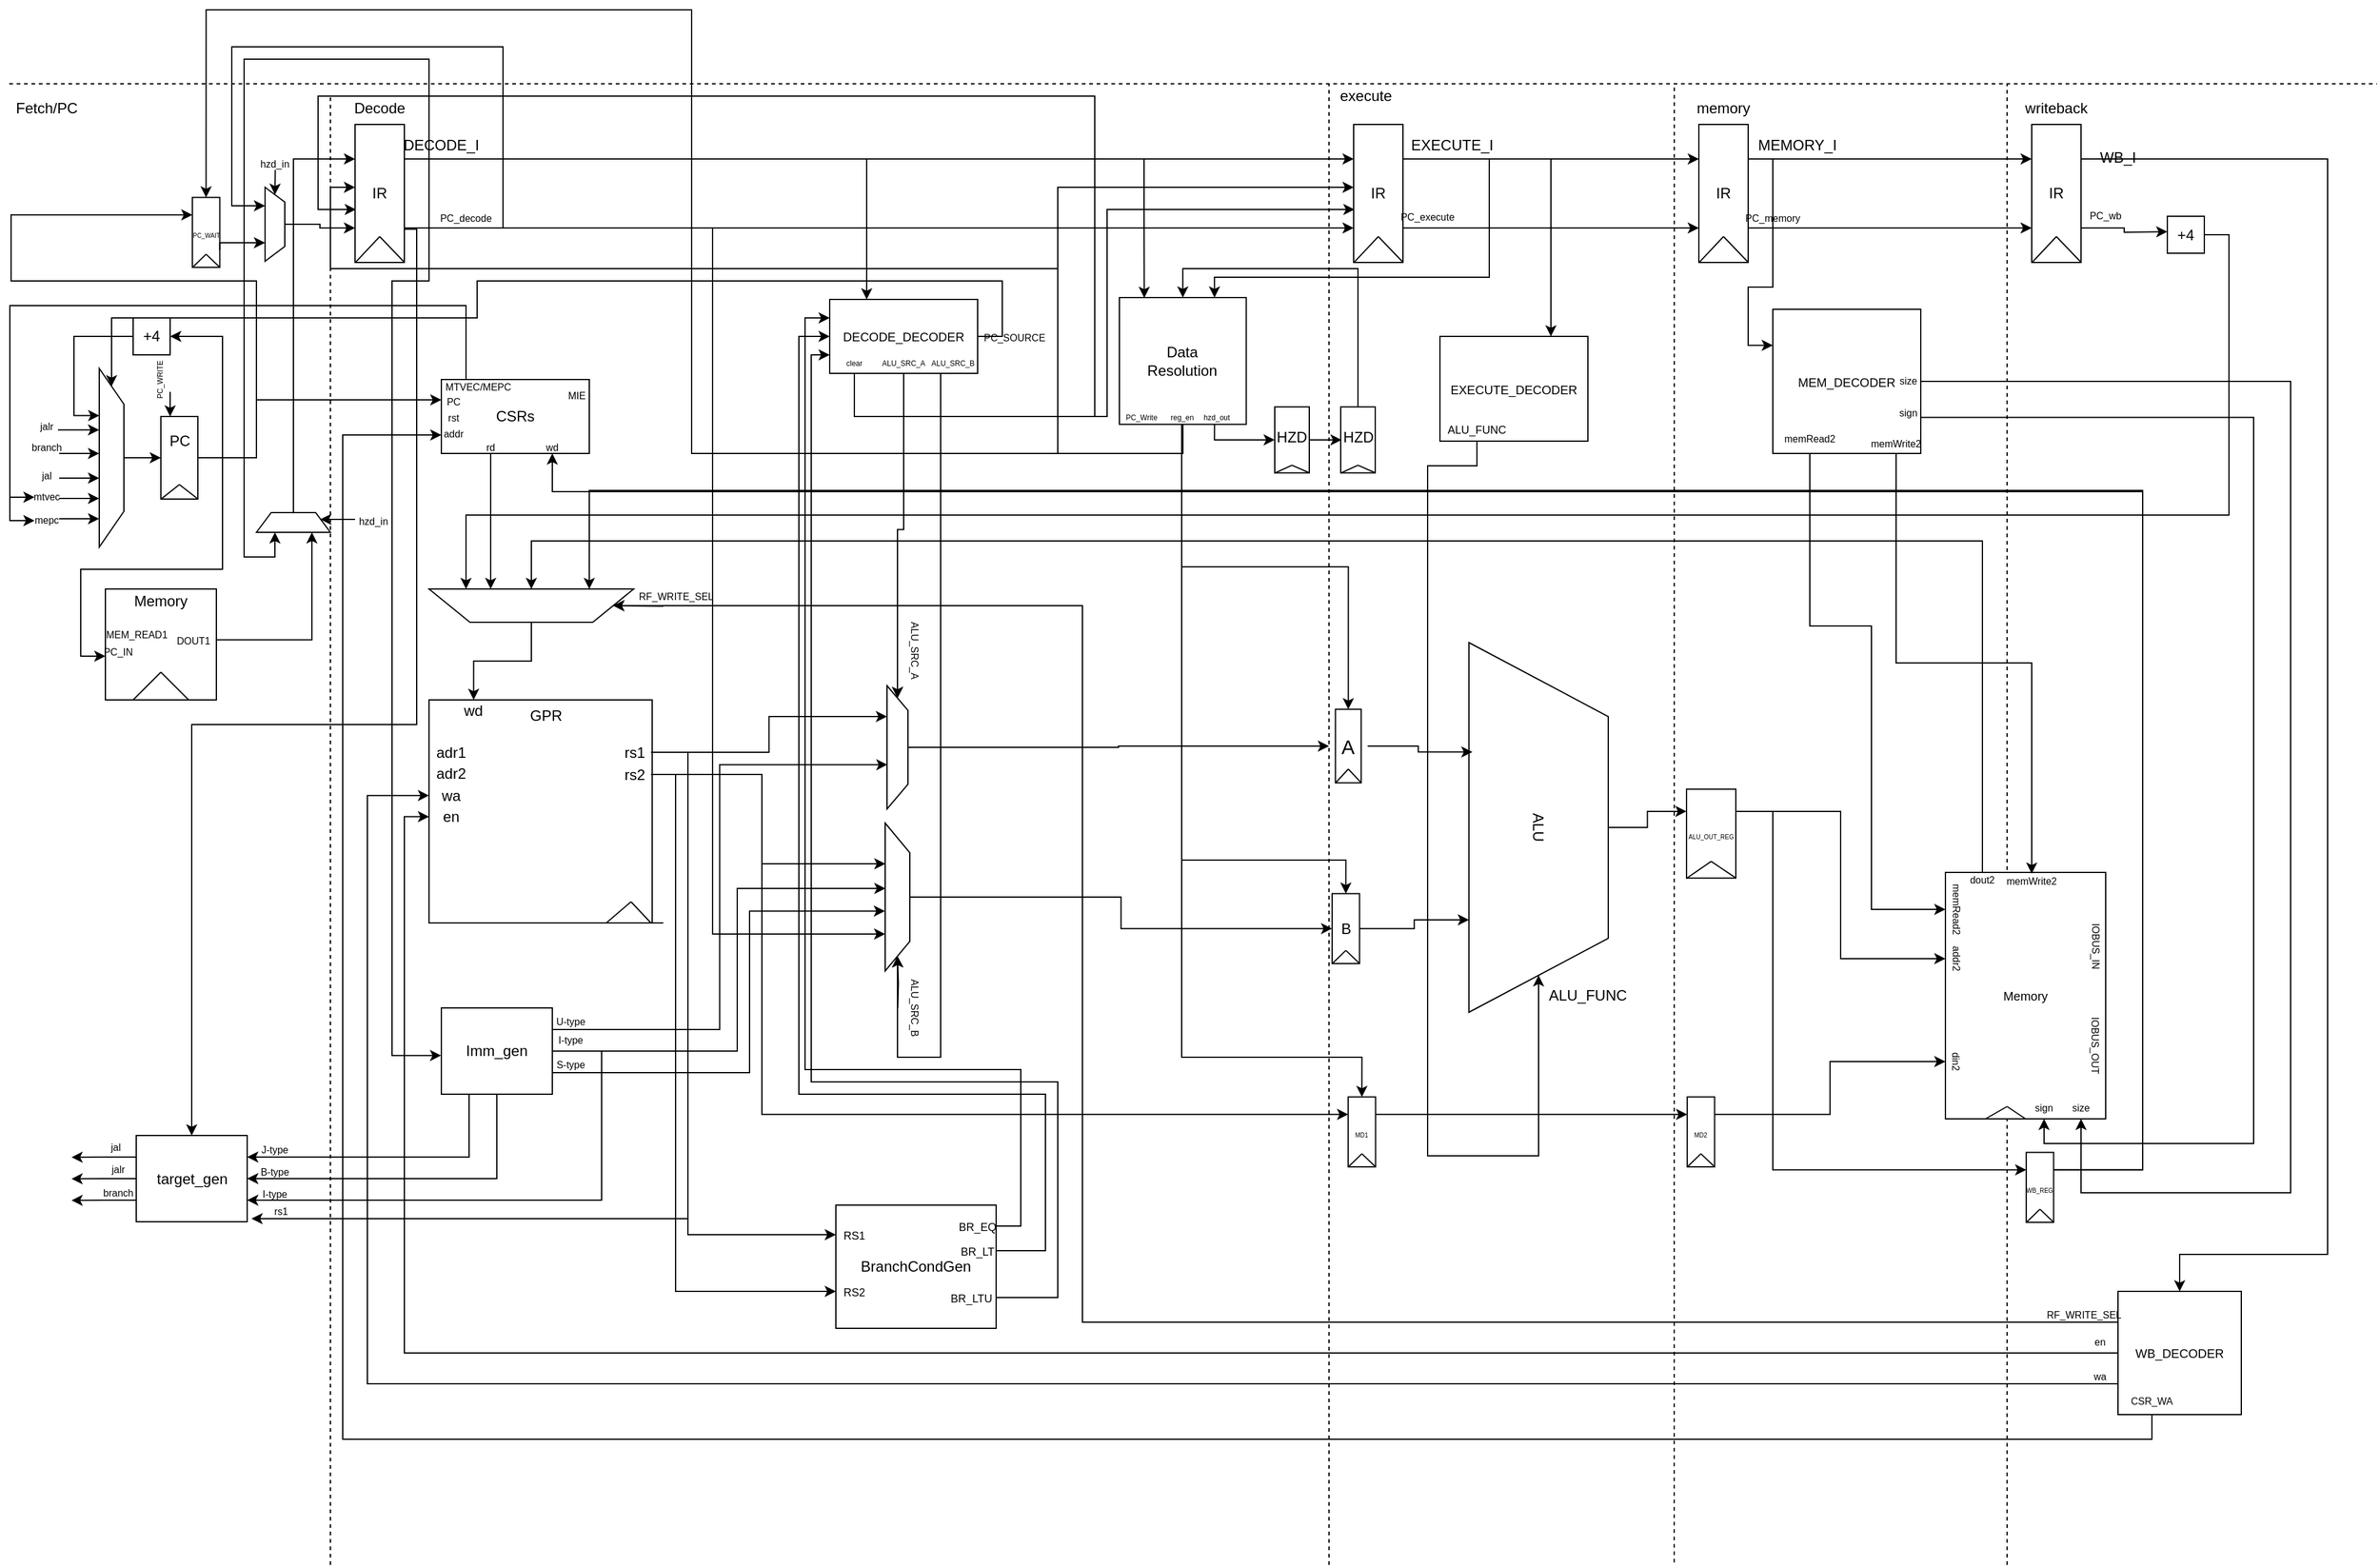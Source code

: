 <mxfile version="12.3.3" type="github" pages="1">
  <diagram id="yyc3Uk4JYR91p4fASKHG" name="Page-1">
    <mxGraphModel dx="2435" dy="1473" grid="1" gridSize="10" guides="1" tooltips="1" connect="1" arrows="1" fold="1" page="1" pageScale="1" pageWidth="1920" pageHeight="1200" math="0" shadow="0">
      <root>
        <mxCell id="0"/>
        <mxCell id="1" parent="0"/>
        <mxCell id="xT4s-kxjBnBDxghF9oyi-1" value="" style="endArrow=none;dashed=1;html=1;" parent="1" edge="1">
          <mxGeometry width="50" height="50" relative="1" as="geometry">
            <mxPoint x="260" y="1202" as="sourcePoint"/>
            <mxPoint x="260.0" y="9.5" as="targetPoint"/>
          </mxGeometry>
        </mxCell>
        <mxCell id="xT4s-kxjBnBDxghF9oyi-2" value="" style="endArrow=none;dashed=1;html=1;" parent="1" edge="1">
          <mxGeometry width="50" height="50" relative="1" as="geometry">
            <mxPoint x="1070" y="1202" as="sourcePoint"/>
            <mxPoint x="1070.0" y="-4.547e-13" as="targetPoint"/>
          </mxGeometry>
        </mxCell>
        <mxCell id="xT4s-kxjBnBDxghF9oyi-3" value="" style="endArrow=none;dashed=1;html=1;" parent="1" edge="1">
          <mxGeometry width="50" height="50" relative="1" as="geometry">
            <mxPoint x="1350" y="1200" as="sourcePoint"/>
            <mxPoint x="1350.083" as="targetPoint"/>
          </mxGeometry>
        </mxCell>
        <mxCell id="xT4s-kxjBnBDxghF9oyi-4" value="" style="endArrow=none;dashed=1;html=1;" parent="1" edge="1">
          <mxGeometry width="50" height="50" relative="1" as="geometry">
            <mxPoint x="1620" y="1202" as="sourcePoint"/>
            <mxPoint x="1620" y="-0.5" as="targetPoint"/>
          </mxGeometry>
        </mxCell>
        <mxCell id="xT4s-kxjBnBDxghF9oyi-5" value="Fetch/PC" style="text;html=1;strokeColor=none;fillColor=none;align=center;verticalAlign=middle;whiteSpace=wrap;rounded=0;" parent="1" vertex="1">
          <mxGeometry x="10" y="10" width="40" height="20" as="geometry"/>
        </mxCell>
        <mxCell id="xT4s-kxjBnBDxghF9oyi-6" value="Decode" style="text;html=1;strokeColor=none;fillColor=none;align=center;verticalAlign=middle;whiteSpace=wrap;rounded=0;" parent="1" vertex="1">
          <mxGeometry x="280" y="10" width="40" height="20" as="geometry"/>
        </mxCell>
        <mxCell id="xT4s-kxjBnBDxghF9oyi-7" value="" style="endArrow=none;dashed=1;html=1;" parent="1" edge="1">
          <mxGeometry width="50" height="50" relative="1" as="geometry">
            <mxPoint x="-0.5" as="sourcePoint"/>
            <mxPoint x="1920" as="targetPoint"/>
          </mxGeometry>
        </mxCell>
        <mxCell id="xT4s-kxjBnBDxghF9oyi-9" value="memory" style="text;html=1;strokeColor=none;fillColor=none;align=center;verticalAlign=middle;whiteSpace=wrap;rounded=0;" parent="1" vertex="1">
          <mxGeometry x="1370" y="10" width="40" height="20" as="geometry"/>
        </mxCell>
        <mxCell id="xT4s-kxjBnBDxghF9oyi-10" value="writeback" style="text;html=1;strokeColor=none;fillColor=none;align=center;verticalAlign=middle;whiteSpace=wrap;rounded=0;" parent="1" vertex="1">
          <mxGeometry x="1640" y="10" width="40" height="20" as="geometry"/>
        </mxCell>
        <mxCell id="xT4s-kxjBnBDxghF9oyi-16" value="" style="group" parent="1" vertex="1" connectable="0">
          <mxGeometry x="270" y="-1" width="60" height="152" as="geometry"/>
        </mxCell>
        <mxCell id="xT4s-kxjBnBDxghF9oyi-17" value="" style="rounded=0;whiteSpace=wrap;html=1;" parent="xT4s-kxjBnBDxghF9oyi-16" vertex="1">
          <mxGeometry x="10" y="34" width="40" height="112" as="geometry"/>
        </mxCell>
        <mxCell id="xT4s-kxjBnBDxghF9oyi-18" value="IR" style="text;html=1;strokeColor=none;fillColor=none;align=center;verticalAlign=middle;whiteSpace=wrap;rounded=0;" parent="xT4s-kxjBnBDxghF9oyi-16" vertex="1">
          <mxGeometry x="10" y="80" width="40" height="20" as="geometry"/>
        </mxCell>
        <mxCell id="xT4s-kxjBnBDxghF9oyi-19" value="" style="endArrow=none;html=1;exitX=-0.001;exitY=1.003;exitDx=0;exitDy=0;exitPerimeter=0;" parent="xT4s-kxjBnBDxghF9oyi-16" source="xT4s-kxjBnBDxghF9oyi-17" edge="1">
          <mxGeometry width="50" height="50" relative="1" as="geometry">
            <mxPoint y="155" as="sourcePoint"/>
            <mxPoint x="30" y="125" as="targetPoint"/>
          </mxGeometry>
        </mxCell>
        <mxCell id="xT4s-kxjBnBDxghF9oyi-20" value="" style="endArrow=none;html=1;exitX=1.004;exitY=1;exitDx=0;exitDy=0;exitPerimeter=0;" parent="xT4s-kxjBnBDxghF9oyi-16" source="xT4s-kxjBnBDxghF9oyi-17" edge="1">
          <mxGeometry width="50" height="50" relative="1" as="geometry">
            <mxPoint x="9.94" y="162.122" as="sourcePoint"/>
            <mxPoint x="30" y="125" as="targetPoint"/>
          </mxGeometry>
        </mxCell>
        <mxCell id="xT4s-kxjBnBDxghF9oyi-21" value="" style="group" parent="1" vertex="1" connectable="0">
          <mxGeometry x="1080" y="-1" width="60" height="152" as="geometry"/>
        </mxCell>
        <mxCell id="xT4s-kxjBnBDxghF9oyi-22" value="" style="rounded=0;whiteSpace=wrap;html=1;" parent="xT4s-kxjBnBDxghF9oyi-21" vertex="1">
          <mxGeometry x="10" y="34" width="40" height="112" as="geometry"/>
        </mxCell>
        <mxCell id="xT4s-kxjBnBDxghF9oyi-23" value="IR" style="text;html=1;strokeColor=none;fillColor=none;align=center;verticalAlign=middle;whiteSpace=wrap;rounded=0;" parent="xT4s-kxjBnBDxghF9oyi-21" vertex="1">
          <mxGeometry x="10" y="80" width="40" height="20" as="geometry"/>
        </mxCell>
        <mxCell id="xT4s-kxjBnBDxghF9oyi-24" value="" style="endArrow=none;html=1;exitX=-0.001;exitY=1.003;exitDx=0;exitDy=0;exitPerimeter=0;" parent="xT4s-kxjBnBDxghF9oyi-21" source="xT4s-kxjBnBDxghF9oyi-22" edge="1">
          <mxGeometry width="50" height="50" relative="1" as="geometry">
            <mxPoint y="155" as="sourcePoint"/>
            <mxPoint x="30" y="125" as="targetPoint"/>
          </mxGeometry>
        </mxCell>
        <mxCell id="xT4s-kxjBnBDxghF9oyi-25" value="" style="endArrow=none;html=1;exitX=1.004;exitY=1;exitDx=0;exitDy=0;exitPerimeter=0;" parent="xT4s-kxjBnBDxghF9oyi-21" source="xT4s-kxjBnBDxghF9oyi-22" edge="1">
          <mxGeometry width="50" height="50" relative="1" as="geometry">
            <mxPoint x="9.94" y="162.122" as="sourcePoint"/>
            <mxPoint x="30" y="125" as="targetPoint"/>
          </mxGeometry>
        </mxCell>
        <mxCell id="xT4s-kxjBnBDxghF9oyi-8" value="execute" style="text;html=1;strokeColor=none;fillColor=none;align=center;verticalAlign=middle;whiteSpace=wrap;rounded=0;" parent="xT4s-kxjBnBDxghF9oyi-21" vertex="1">
          <mxGeometry y="0.5" width="40" height="20" as="geometry"/>
        </mxCell>
        <mxCell id="xT4s-kxjBnBDxghF9oyi-26" value="" style="group" parent="1" vertex="1" connectable="0">
          <mxGeometry x="1360" y="-1" width="60" height="152" as="geometry"/>
        </mxCell>
        <mxCell id="xT4s-kxjBnBDxghF9oyi-27" value="" style="rounded=0;whiteSpace=wrap;html=1;" parent="xT4s-kxjBnBDxghF9oyi-26" vertex="1">
          <mxGeometry x="10" y="34" width="40" height="112" as="geometry"/>
        </mxCell>
        <mxCell id="xT4s-kxjBnBDxghF9oyi-28" value="IR" style="text;html=1;strokeColor=none;fillColor=none;align=center;verticalAlign=middle;whiteSpace=wrap;rounded=0;" parent="xT4s-kxjBnBDxghF9oyi-26" vertex="1">
          <mxGeometry y="79.961" width="60" height="20.263" as="geometry"/>
        </mxCell>
        <mxCell id="xT4s-kxjBnBDxghF9oyi-29" value="" style="endArrow=none;html=1;exitX=-0.001;exitY=1.003;exitDx=0;exitDy=0;exitPerimeter=0;" parent="xT4s-kxjBnBDxghF9oyi-26" source="xT4s-kxjBnBDxghF9oyi-27" edge="1">
          <mxGeometry width="50" height="50" relative="1" as="geometry">
            <mxPoint y="155" as="sourcePoint"/>
            <mxPoint x="30" y="125" as="targetPoint"/>
          </mxGeometry>
        </mxCell>
        <mxCell id="xT4s-kxjBnBDxghF9oyi-30" value="" style="endArrow=none;html=1;exitX=1.004;exitY=1;exitDx=0;exitDy=0;exitPerimeter=0;" parent="xT4s-kxjBnBDxghF9oyi-26" source="xT4s-kxjBnBDxghF9oyi-27" edge="1">
          <mxGeometry width="50" height="50" relative="1" as="geometry">
            <mxPoint x="9.94" y="162.122" as="sourcePoint"/>
            <mxPoint x="30" y="125" as="targetPoint"/>
          </mxGeometry>
        </mxCell>
        <mxCell id="xT4s-kxjBnBDxghF9oyi-31" value="" style="group" parent="1" vertex="1" connectable="0">
          <mxGeometry x="1630" y="-1" width="80" height="152" as="geometry"/>
        </mxCell>
        <mxCell id="xT4s-kxjBnBDxghF9oyi-32" value="" style="rounded=0;whiteSpace=wrap;html=1;" parent="xT4s-kxjBnBDxghF9oyi-31" vertex="1">
          <mxGeometry x="10" y="34" width="40" height="112" as="geometry"/>
        </mxCell>
        <mxCell id="xT4s-kxjBnBDxghF9oyi-33" value="IR" style="text;html=1;strokeColor=none;fillColor=none;align=center;verticalAlign=middle;whiteSpace=wrap;rounded=0;" parent="xT4s-kxjBnBDxghF9oyi-31" vertex="1">
          <mxGeometry y="79.961" width="60" height="20.263" as="geometry"/>
        </mxCell>
        <mxCell id="xT4s-kxjBnBDxghF9oyi-34" value="" style="endArrow=none;html=1;exitX=-0.001;exitY=1.003;exitDx=0;exitDy=0;exitPerimeter=0;" parent="xT4s-kxjBnBDxghF9oyi-31" source="xT4s-kxjBnBDxghF9oyi-32" edge="1">
          <mxGeometry width="50" height="50" relative="1" as="geometry">
            <mxPoint y="155" as="sourcePoint"/>
            <mxPoint x="30" y="125" as="targetPoint"/>
          </mxGeometry>
        </mxCell>
        <mxCell id="xT4s-kxjBnBDxghF9oyi-35" value="" style="endArrow=none;html=1;exitX=1.004;exitY=1;exitDx=0;exitDy=0;exitPerimeter=0;" parent="xT4s-kxjBnBDxghF9oyi-31" source="xT4s-kxjBnBDxghF9oyi-32" edge="1">
          <mxGeometry width="50" height="50" relative="1" as="geometry">
            <mxPoint x="9.94" y="162.122" as="sourcePoint"/>
            <mxPoint x="30" y="125" as="targetPoint"/>
          </mxGeometry>
        </mxCell>
        <mxCell id="Y3N8VXGvKxDx-O2wMx4W-99" value="&lt;span style=&quot;font-size: 8px&quot;&gt;PC_wb&lt;/span&gt;" style="text;html=1;strokeColor=none;fillColor=none;align=center;verticalAlign=middle;whiteSpace=wrap;rounded=0;" parent="xT4s-kxjBnBDxghF9oyi-31" vertex="1">
          <mxGeometry x="50" y="100" width="40" height="13" as="geometry"/>
        </mxCell>
        <mxCell id="xT4s-kxjBnBDxghF9oyi-43" style="edgeStyle=orthogonalEdgeStyle;rounded=0;orthogonalLoop=1;jettySize=auto;html=1;exitX=1;exitY=0.25;exitDx=0;exitDy=0;entryX=0;entryY=0.25;entryDx=0;entryDy=0;" parent="1" source="xT4s-kxjBnBDxghF9oyi-17" target="xT4s-kxjBnBDxghF9oyi-22" edge="1">
          <mxGeometry relative="1" as="geometry"/>
        </mxCell>
        <mxCell id="xT4s-kxjBnBDxghF9oyi-44" style="edgeStyle=orthogonalEdgeStyle;rounded=0;orthogonalLoop=1;jettySize=auto;html=1;exitX=1;exitY=0.25;exitDx=0;exitDy=0;entryX=0;entryY=0.25;entryDx=0;entryDy=0;" parent="1" source="xT4s-kxjBnBDxghF9oyi-22" target="xT4s-kxjBnBDxghF9oyi-27" edge="1">
          <mxGeometry relative="1" as="geometry"/>
        </mxCell>
        <mxCell id="xT4s-kxjBnBDxghF9oyi-45" style="edgeStyle=orthogonalEdgeStyle;rounded=0;orthogonalLoop=1;jettySize=auto;html=1;exitX=1;exitY=0.25;exitDx=0;exitDy=0;entryX=0;entryY=0.25;entryDx=0;entryDy=0;" parent="1" source="xT4s-kxjBnBDxghF9oyi-27" target="xT4s-kxjBnBDxghF9oyi-32" edge="1">
          <mxGeometry relative="1" as="geometry"/>
        </mxCell>
        <mxCell id="xT4s-kxjBnBDxghF9oyi-46" value="DECODE_I" style="text;html=1;strokeColor=none;fillColor=none;align=center;verticalAlign=middle;whiteSpace=wrap;rounded=0;" parent="1" vertex="1">
          <mxGeometry x="330" y="40" width="40" height="20" as="geometry"/>
        </mxCell>
        <mxCell id="xT4s-kxjBnBDxghF9oyi-47" value="EXECUTE_I" style="text;html=1;strokeColor=none;fillColor=none;align=center;verticalAlign=middle;whiteSpace=wrap;rounded=0;" parent="1" vertex="1">
          <mxGeometry x="1150" y="40" width="40" height="20" as="geometry"/>
        </mxCell>
        <mxCell id="xT4s-kxjBnBDxghF9oyi-48" value="MEMORY_I" style="text;html=1;strokeColor=none;fillColor=none;align=center;verticalAlign=middle;whiteSpace=wrap;rounded=0;" parent="1" vertex="1">
          <mxGeometry x="1430" y="40" width="40" height="20" as="geometry"/>
        </mxCell>
        <mxCell id="xT4s-kxjBnBDxghF9oyi-49" value="WB_I" style="text;html=1;strokeColor=none;fillColor=none;align=center;verticalAlign=middle;whiteSpace=wrap;rounded=0;" parent="1" vertex="1">
          <mxGeometry x="1690" y="50" width="40" height="20" as="geometry"/>
        </mxCell>
        <mxCell id="WwDJK-4Y9xHY7GHDowJt-51" value="" style="group" parent="1" vertex="1" connectable="0">
          <mxGeometry x="10" y="190" width="150.5" height="166" as="geometry"/>
        </mxCell>
        <mxCell id="WwDJK-4Y9xHY7GHDowJt-27" value="" style="group" parent="WwDJK-4Y9xHY7GHDowJt-51" vertex="1" connectable="0">
          <mxGeometry y="40" width="150.5" height="126" as="geometry"/>
        </mxCell>
        <mxCell id="WwDJK-4Y9xHY7GHDowJt-4" value="" style="group" parent="WwDJK-4Y9xHY7GHDowJt-27" vertex="1" connectable="0">
          <mxGeometry y="40" width="150.5" height="86" as="geometry"/>
        </mxCell>
        <mxCell id="WwDJK-4Y9xHY7GHDowJt-40" value="" style="group" parent="WwDJK-4Y9xHY7GHDowJt-4" vertex="1" connectable="0">
          <mxGeometry y="-20" width="150.5" height="106" as="geometry"/>
        </mxCell>
        <mxCell id="WwDJK-4Y9xHY7GHDowJt-41" value="" style="group" parent="WwDJK-4Y9xHY7GHDowJt-40" vertex="1" connectable="0">
          <mxGeometry width="150.5" height="106" as="geometry"/>
        </mxCell>
        <mxCell id="WwDJK-4Y9xHY7GHDowJt-50" value="" style="group" parent="WwDJK-4Y9xHY7GHDowJt-41" vertex="1" connectable="0">
          <mxGeometry y="20" width="145" height="86" as="geometry"/>
        </mxCell>
        <mxCell id="WwDJK-4Y9xHY7GHDowJt-2" value="" style="shape=trapezoid;perimeter=trapezoidPerimeter;whiteSpace=wrap;html=1;rotation=90;" parent="WwDJK-4Y9xHY7GHDowJt-50" vertex="1">
          <mxGeometry y="23.5" width="145" height="20" as="geometry"/>
        </mxCell>
        <mxCell id="WwDJK-4Y9xHY7GHDowJt-37" style="edgeStyle=orthogonalEdgeStyle;rounded=0;orthogonalLoop=1;jettySize=auto;html=1;entryX=0.844;entryY=1.006;entryDx=0;entryDy=0;entryPerimeter=0;exitX=0.951;exitY=1.143;exitDx=0;exitDy=0;exitPerimeter=0;" parent="WwDJK-4Y9xHY7GHDowJt-50" edge="1" source="WwDJK-4Y9xHY7GHDowJt-42">
          <mxGeometry relative="1" as="geometry">
            <mxPoint x="62.381" y="10.524" as="targetPoint"/>
            <mxPoint x="40" y="11" as="sourcePoint"/>
          </mxGeometry>
        </mxCell>
        <mxCell id="WwDJK-4Y9xHY7GHDowJt-42" value="&lt;font style=&quot;font-size: 8px&quot;&gt;jalr&lt;/font&gt;" style="text;html=1;strokeColor=none;fillColor=none;align=center;verticalAlign=middle;whiteSpace=wrap;rounded=0;" parent="WwDJK-4Y9xHY7GHDowJt-50" vertex="1">
          <mxGeometry x="10" y="4" width="20" height="6" as="geometry"/>
        </mxCell>
        <mxCell id="WwDJK-4Y9xHY7GHDowJt-44" value="&lt;span style=&quot;font-size: 8px&quot;&gt;branch&lt;/span&gt;" style="text;html=1;strokeColor=none;fillColor=none;align=center;verticalAlign=middle;whiteSpace=wrap;rounded=0;" parent="WwDJK-4Y9xHY7GHDowJt-50" vertex="1">
          <mxGeometry x="10" y="20.5" width="20" height="6" as="geometry"/>
        </mxCell>
        <mxCell id="WwDJK-4Y9xHY7GHDowJt-45" value="&lt;font style=&quot;font-size: 8px&quot;&gt;jal&lt;/font&gt;" style="text;html=1;strokeColor=none;fillColor=none;align=center;verticalAlign=middle;whiteSpace=wrap;rounded=0;" parent="WwDJK-4Y9xHY7GHDowJt-50" vertex="1">
          <mxGeometry x="10" y="43.5" width="20" height="6" as="geometry"/>
        </mxCell>
        <mxCell id="WwDJK-4Y9xHY7GHDowJt-47" value="&lt;span style=&quot;font-size: 8px&quot;&gt;mtvec&lt;/span&gt;" style="text;html=1;strokeColor=none;fillColor=none;align=center;verticalAlign=middle;whiteSpace=wrap;rounded=0;" parent="WwDJK-4Y9xHY7GHDowJt-50" vertex="1">
          <mxGeometry x="10" y="61" width="20" height="6" as="geometry"/>
        </mxCell>
        <mxCell id="WwDJK-4Y9xHY7GHDowJt-46" value="&lt;span style=&quot;font-size: 8px&quot;&gt;mepc&lt;/span&gt;" style="text;html=1;strokeColor=none;fillColor=none;align=center;verticalAlign=middle;whiteSpace=wrap;rounded=0;" parent="WwDJK-4Y9xHY7GHDowJt-50" vertex="1">
          <mxGeometry x="10" y="80" width="20" height="6" as="geometry"/>
        </mxCell>
        <mxCell id="WwDJK-4Y9xHY7GHDowJt-33" value="" style="endArrow=none;html=1;entryX=0.5;entryY=1;entryDx=0;entryDy=0;exitX=0.75;exitY=1;exitDx=0;exitDy=0;" parent="WwDJK-4Y9xHY7GHDowJt-50" source="WwDJK-4Y9xHY7GHDowJt-2" target="WwDJK-4Y9xHY7GHDowJt-2" edge="1">
          <mxGeometry width="50" height="50" relative="1" as="geometry">
            <mxPoint x="-10" y="80" as="sourcePoint"/>
            <mxPoint x="40" y="30" as="targetPoint"/>
          </mxGeometry>
        </mxCell>
        <mxCell id="WwDJK-4Y9xHY7GHDowJt-52" value="" style="group" parent="WwDJK-4Y9xHY7GHDowJt-41" vertex="1" connectable="0">
          <mxGeometry x="30" width="120.5" height="103" as="geometry"/>
        </mxCell>
        <mxCell id="xT4s-kxjBnBDxghF9oyi-11" value="" style="group" parent="WwDJK-4Y9xHY7GHDowJt-52" vertex="1" connectable="0">
          <mxGeometry x="82.5" y="20" width="38" height="77" as="geometry"/>
        </mxCell>
        <mxCell id="xT4s-kxjBnBDxghF9oyi-12" value="" style="rounded=0;whiteSpace=wrap;html=1;" parent="xT4s-kxjBnBDxghF9oyi-11" vertex="1">
          <mxGeometry width="30" height="67" as="geometry"/>
        </mxCell>
        <mxCell id="xT4s-kxjBnBDxghF9oyi-13" value="PC" style="text;html=1;strokeColor=none;fillColor=none;align=center;verticalAlign=middle;whiteSpace=wrap;rounded=0;" parent="xT4s-kxjBnBDxghF9oyi-11" vertex="1">
          <mxGeometry y="15.665" width="30" height="8.951" as="geometry"/>
        </mxCell>
        <mxCell id="xT4s-kxjBnBDxghF9oyi-14" value="" style="endArrow=none;html=1;exitX=-0.001;exitY=1.003;exitDx=0;exitDy=0;exitPerimeter=0;" parent="xT4s-kxjBnBDxghF9oyi-11" source="xT4s-kxjBnBDxghF9oyi-12" edge="1">
          <mxGeometry width="50" height="50" relative="1" as="geometry">
            <mxPoint y="68.473" as="sourcePoint"/>
            <mxPoint x="15" y="55.22" as="targetPoint"/>
          </mxGeometry>
        </mxCell>
        <mxCell id="xT4s-kxjBnBDxghF9oyi-15" value="" style="endArrow=none;html=1;exitX=1.004;exitY=1;exitDx=0;exitDy=0;exitPerimeter=0;" parent="xT4s-kxjBnBDxghF9oyi-11" source="xT4s-kxjBnBDxghF9oyi-12" edge="1">
          <mxGeometry width="50" height="50" relative="1" as="geometry">
            <mxPoint x="4.97" y="71.619" as="sourcePoint"/>
            <mxPoint x="15" y="55.22" as="targetPoint"/>
          </mxGeometry>
        </mxCell>
        <mxCell id="WwDJK-4Y9xHY7GHDowJt-3" style="edgeStyle=orthogonalEdgeStyle;rounded=0;orthogonalLoop=1;jettySize=auto;html=1;exitX=0.5;exitY=0;exitDx=0;exitDy=0;entryX=0;entryY=0.5;entryDx=0;entryDy=0;" parent="WwDJK-4Y9xHY7GHDowJt-52" source="WwDJK-4Y9xHY7GHDowJt-2" target="xT4s-kxjBnBDxghF9oyi-12" edge="1">
          <mxGeometry relative="1" as="geometry"/>
        </mxCell>
        <mxCell id="WwDJK-4Y9xHY7GHDowJt-23" style="edgeStyle=orthogonalEdgeStyle;rounded=0;orthogonalLoop=1;jettySize=auto;html=1;entryX=0.25;entryY=0;entryDx=0;entryDy=0;" parent="WwDJK-4Y9xHY7GHDowJt-52" target="xT4s-kxjBnBDxghF9oyi-12" edge="1">
          <mxGeometry relative="1" as="geometry">
            <mxPoint x="90" as="sourcePoint"/>
          </mxGeometry>
        </mxCell>
        <mxCell id="WwDJK-4Y9xHY7GHDowJt-34" style="edgeStyle=orthogonalEdgeStyle;rounded=0;orthogonalLoop=1;jettySize=auto;html=1;entryX=0.844;entryY=1.006;entryDx=0;entryDy=0;entryPerimeter=0;" parent="WwDJK-4Y9xHY7GHDowJt-52" target="WwDJK-4Y9xHY7GHDowJt-2" edge="1">
          <mxGeometry relative="1" as="geometry">
            <mxPoint x="10" y="60" as="targetPoint"/>
            <mxPoint y="103" as="sourcePoint"/>
          </mxGeometry>
        </mxCell>
        <mxCell id="WwDJK-4Y9xHY7GHDowJt-38" style="edgeStyle=orthogonalEdgeStyle;rounded=0;orthogonalLoop=1;jettySize=auto;html=1;entryX=0.844;entryY=1.006;entryDx=0;entryDy=0;entryPerimeter=0;" parent="WwDJK-4Y9xHY7GHDowJt-52" edge="1">
          <mxGeometry relative="1" as="geometry">
            <mxPoint x="32.381" y="50.524" as="targetPoint"/>
            <mxPoint y="50" as="sourcePoint"/>
          </mxGeometry>
        </mxCell>
        <mxCell id="WwDJK-4Y9xHY7GHDowJt-39" style="edgeStyle=orthogonalEdgeStyle;rounded=0;orthogonalLoop=1;jettySize=auto;html=1;entryX=0.844;entryY=1.006;entryDx=0;entryDy=0;entryPerimeter=0;" parent="WwDJK-4Y9xHY7GHDowJt-52" edge="1">
          <mxGeometry relative="1" as="geometry">
            <mxPoint x="32.381" y="70.524" as="targetPoint"/>
            <mxPoint y="70" as="sourcePoint"/>
          </mxGeometry>
        </mxCell>
        <mxCell id="WwDJK-4Y9xHY7GHDowJt-36" style="edgeStyle=orthogonalEdgeStyle;rounded=0;orthogonalLoop=1;jettySize=auto;html=1;entryX=0.844;entryY=1.006;entryDx=0;entryDy=0;entryPerimeter=0;" parent="WwDJK-4Y9xHY7GHDowJt-52" edge="1">
          <mxGeometry relative="1" as="geometry">
            <mxPoint x="32.381" y="86.881" as="targetPoint"/>
            <mxPoint y="86.5" as="sourcePoint"/>
          </mxGeometry>
        </mxCell>
        <mxCell id="WwDJK-4Y9xHY7GHDowJt-25" value="&lt;font style=&quot;font-size: 6px&quot;&gt;PC_WRITE&lt;/font&gt;" style="text;html=1;strokeColor=none;fillColor=none;align=center;verticalAlign=middle;whiteSpace=wrap;rounded=0;rotation=-90;" parent="WwDJK-4Y9xHY7GHDowJt-27" vertex="1">
          <mxGeometry x="90" width="40" height="20" as="geometry"/>
        </mxCell>
        <mxCell id="WwDJK-4Y9xHY7GHDowJt-30" value="" style="group" parent="WwDJK-4Y9xHY7GHDowJt-51" vertex="1" connectable="0">
          <mxGeometry x="90" width="30" height="30" as="geometry"/>
        </mxCell>
        <mxCell id="WwDJK-4Y9xHY7GHDowJt-28" value="" style="rounded=0;whiteSpace=wrap;html=1;" parent="WwDJK-4Y9xHY7GHDowJt-30" vertex="1">
          <mxGeometry width="30" height="30" as="geometry"/>
        </mxCell>
        <mxCell id="WwDJK-4Y9xHY7GHDowJt-29" value="+4" style="text;html=1;strokeColor=none;fillColor=none;align=center;verticalAlign=middle;whiteSpace=wrap;rounded=0;" parent="WwDJK-4Y9xHY7GHDowJt-30" vertex="1">
          <mxGeometry y="7.5" width="30" height="15" as="geometry"/>
        </mxCell>
        <mxCell id="WwDJK-4Y9xHY7GHDowJt-32" style="edgeStyle=orthogonalEdgeStyle;rounded=0;orthogonalLoop=1;jettySize=auto;html=1;exitX=0;exitY=0.5;exitDx=0;exitDy=0;entryX=0.264;entryY=0.998;entryDx=0;entryDy=0;entryPerimeter=0;" parent="WwDJK-4Y9xHY7GHDowJt-51" source="WwDJK-4Y9xHY7GHDowJt-29" target="WwDJK-4Y9xHY7GHDowJt-2" edge="1">
          <mxGeometry relative="1" as="geometry">
            <Array as="points">
              <mxPoint x="42" y="15"/>
              <mxPoint x="42" y="79"/>
            </Array>
          </mxGeometry>
        </mxCell>
        <mxCell id="HF-T8gVDYWp2tUK6mGtr-48" style="edgeStyle=orthogonalEdgeStyle;rounded=0;orthogonalLoop=1;jettySize=auto;html=1;exitX=1;exitY=0.5;exitDx=0;exitDy=0;entryX=1;entryY=0.5;entryDx=0;entryDy=0;" parent="WwDJK-4Y9xHY7GHDowJt-51" source="xT4s-kxjBnBDxghF9oyi-12" target="WwDJK-4Y9xHY7GHDowJt-29" edge="1">
          <mxGeometry relative="1" as="geometry"/>
        </mxCell>
        <mxCell id="WwDJK-4Y9xHY7GHDowJt-60" value="" style="group" parent="1" vertex="1" connectable="0">
          <mxGeometry x="142.5" y="75" width="50" height="77" as="geometry"/>
        </mxCell>
        <mxCell id="WwDJK-4Y9xHY7GHDowJt-54" value="" style="group" parent="WwDJK-4Y9xHY7GHDowJt-60" vertex="1" connectable="0">
          <mxGeometry width="50" height="77" as="geometry"/>
        </mxCell>
        <mxCell id="WwDJK-4Y9xHY7GHDowJt-55" value="" style="rounded=0;whiteSpace=wrap;html=1;" parent="WwDJK-4Y9xHY7GHDowJt-54" vertex="1">
          <mxGeometry x="5.556" y="17.224" width="22.222" height="56.737" as="geometry"/>
        </mxCell>
        <mxCell id="WwDJK-4Y9xHY7GHDowJt-56" value="&lt;font style=&quot;font-size: 5px&quot;&gt;PC_WAIT&lt;/font&gt;" style="text;html=1;strokeColor=none;fillColor=none;align=center;verticalAlign=middle;whiteSpace=wrap;rounded=0;" parent="WwDJK-4Y9xHY7GHDowJt-54" vertex="1">
          <mxGeometry x="5.5" y="40.5" width="23" height="10" as="geometry"/>
        </mxCell>
        <mxCell id="WwDJK-4Y9xHY7GHDowJt-57" value="" style="endArrow=none;html=1;exitX=-0.001;exitY=1.003;exitDx=0;exitDy=0;exitPerimeter=0;" parent="WwDJK-4Y9xHY7GHDowJt-54" source="WwDJK-4Y9xHY7GHDowJt-55" edge="1">
          <mxGeometry width="50" height="50" relative="1" as="geometry">
            <mxPoint y="78.52" as="sourcePoint"/>
            <mxPoint x="16.667" y="63.322" as="targetPoint"/>
          </mxGeometry>
        </mxCell>
        <mxCell id="WwDJK-4Y9xHY7GHDowJt-58" value="" style="endArrow=none;html=1;exitX=1.004;exitY=1;exitDx=0;exitDy=0;exitPerimeter=0;" parent="WwDJK-4Y9xHY7GHDowJt-54" source="WwDJK-4Y9xHY7GHDowJt-55" edge="1">
          <mxGeometry width="50" height="50" relative="1" as="geometry">
            <mxPoint x="5.522" y="82.127" as="sourcePoint"/>
            <mxPoint x="16.667" y="63.322" as="targetPoint"/>
          </mxGeometry>
        </mxCell>
        <mxCell id="WwDJK-4Y9xHY7GHDowJt-61" style="edgeStyle=orthogonalEdgeStyle;rounded=0;orthogonalLoop=1;jettySize=auto;html=1;exitX=1;exitY=0.5;exitDx=0;exitDy=0;entryX=0;entryY=0.25;entryDx=0;entryDy=0;" parent="1" source="xT4s-kxjBnBDxghF9oyi-12" target="WwDJK-4Y9xHY7GHDowJt-55" edge="1">
          <mxGeometry relative="1" as="geometry">
            <Array as="points">
              <mxPoint x="200" y="304"/>
              <mxPoint x="200" y="160"/>
              <mxPoint x="1" y="160"/>
              <mxPoint x="1" y="106"/>
            </Array>
          </mxGeometry>
        </mxCell>
        <mxCell id="Y3N8VXGvKxDx-O2wMx4W-19" value="" style="group" parent="1" vertex="1" connectable="0">
          <mxGeometry x="77.5" y="410" width="90" height="90" as="geometry"/>
        </mxCell>
        <mxCell id="Y3N8VXGvKxDx-O2wMx4W-15" value="" style="group" parent="Y3N8VXGvKxDx-O2wMx4W-19" vertex="1" connectable="0">
          <mxGeometry width="90" height="90" as="geometry"/>
        </mxCell>
        <mxCell id="Y3N8VXGvKxDx-O2wMx4W-13" value="" style="endArrow=none;html=1;" parent="Y3N8VXGvKxDx-O2wMx4W-15" edge="1">
          <mxGeometry width="50" height="50" relative="1" as="geometry">
            <mxPoint x="38.571" y="67.5" as="sourcePoint"/>
            <mxPoint x="57.857" y="81.0" as="targetPoint"/>
          </mxGeometry>
        </mxCell>
        <mxCell id="Y3N8VXGvKxDx-O2wMx4W-1" value="" style="rounded=0;whiteSpace=wrap;html=1;" parent="Y3N8VXGvKxDx-O2wMx4W-15" vertex="1">
          <mxGeometry width="90" height="90.0" as="geometry"/>
        </mxCell>
        <mxCell id="Y3N8VXGvKxDx-O2wMx4W-2" value="Memory" style="text;html=1;strokeColor=none;fillColor=none;align=center;verticalAlign=middle;whiteSpace=wrap;rounded=0;" parent="Y3N8VXGvKxDx-O2wMx4W-15" vertex="1">
          <mxGeometry x="24.828" y="5.0" width="41.379" height="10.0" as="geometry"/>
        </mxCell>
        <mxCell id="Y3N8VXGvKxDx-O2wMx4W-12" value="" style="endArrow=none;html=1;exitX=0.25;exitY=1;exitDx=0;exitDy=0;" parent="Y3N8VXGvKxDx-O2wMx4W-15" source="Y3N8VXGvKxDx-O2wMx4W-1" edge="1">
          <mxGeometry width="50" height="50" relative="1" as="geometry">
            <mxPoint x="12.857" y="94.5" as="sourcePoint"/>
            <mxPoint x="45" y="67.5" as="targetPoint"/>
          </mxGeometry>
        </mxCell>
        <mxCell id="Y3N8VXGvKxDx-O2wMx4W-14" value="" style="endArrow=none;html=1;exitX=0.75;exitY=1;exitDx=0;exitDy=0;" parent="Y3N8VXGvKxDx-O2wMx4W-15" source="Y3N8VXGvKxDx-O2wMx4W-1" edge="1">
          <mxGeometry width="50" height="50" relative="1" as="geometry">
            <mxPoint x="35.357" y="103.5" as="sourcePoint"/>
            <mxPoint x="45" y="67.5" as="targetPoint"/>
          </mxGeometry>
        </mxCell>
        <mxCell id="Y3N8VXGvKxDx-O2wMx4W-16" value="&lt;font style=&quot;font-size: 8px&quot;&gt;DOUT1&lt;/font&gt;" style="text;html=1;strokeColor=none;fillColor=none;align=center;verticalAlign=middle;whiteSpace=wrap;rounded=0;" parent="Y3N8VXGvKxDx-O2wMx4W-15" vertex="1">
          <mxGeometry x="53.929" y="32.5" width="36" height="17.55" as="geometry"/>
        </mxCell>
        <mxCell id="Y3N8VXGvKxDx-O2wMx4W-17" value="&lt;font style=&quot;font-size: 8px&quot;&gt;PC_IN&lt;/font&gt;" style="text;html=1;strokeColor=none;fillColor=none;align=center;verticalAlign=middle;whiteSpace=wrap;rounded=0;" parent="Y3N8VXGvKxDx-O2wMx4W-15" vertex="1">
          <mxGeometry y="41" width="20" height="18" as="geometry"/>
        </mxCell>
        <mxCell id="Y3N8VXGvKxDx-O2wMx4W-18" value="&lt;font style=&quot;font-size: 8px&quot;&gt;MEM_READ1&lt;/font&gt;" style="text;html=1;strokeColor=none;fillColor=none;align=center;verticalAlign=middle;whiteSpace=wrap;rounded=0;" parent="Y3N8VXGvKxDx-O2wMx4W-15" vertex="1">
          <mxGeometry x="1" y="27" width="48" height="18" as="geometry"/>
        </mxCell>
        <mxCell id="Y3N8VXGvKxDx-O2wMx4W-20" style="edgeStyle=orthogonalEdgeStyle;rounded=0;orthogonalLoop=1;jettySize=auto;html=1;exitX=1;exitY=0.5;exitDx=0;exitDy=0;entryX=0;entryY=0.75;entryDx=0;entryDy=0;" parent="1" source="xT4s-kxjBnBDxghF9oyi-12" target="Y3N8VXGvKxDx-O2wMx4W-17" edge="1">
          <mxGeometry relative="1" as="geometry"/>
        </mxCell>
        <mxCell id="Y3N8VXGvKxDx-O2wMx4W-41" value="" style="group" parent="1" vertex="1" connectable="0">
          <mxGeometry x="340" y="500" width="190" height="181" as="geometry"/>
        </mxCell>
        <mxCell id="Y3N8VXGvKxDx-O2wMx4W-39" value="" style="group" parent="Y3N8VXGvKxDx-O2wMx4W-41" vertex="1" connectable="0">
          <mxGeometry width="190" height="181" as="geometry"/>
        </mxCell>
        <mxCell id="Y3N8VXGvKxDx-O2wMx4W-26" value="" style="group" parent="Y3N8VXGvKxDx-O2wMx4W-39" vertex="1" connectable="0">
          <mxGeometry width="190" height="181" as="geometry"/>
        </mxCell>
        <mxCell id="Y3N8VXGvKxDx-O2wMx4W-24" value="" style="whiteSpace=wrap;html=1;aspect=fixed;" parent="Y3N8VXGvKxDx-O2wMx4W-26" vertex="1">
          <mxGeometry width="181" height="181" as="geometry"/>
        </mxCell>
        <mxCell id="Y3N8VXGvKxDx-O2wMx4W-25" value="GPR" style="text;html=1;strokeColor=none;fillColor=none;align=center;verticalAlign=middle;whiteSpace=wrap;rounded=0;" parent="Y3N8VXGvKxDx-O2wMx4W-26" vertex="1">
          <mxGeometry x="79.167" y="5.279" width="31.667" height="15.083" as="geometry"/>
        </mxCell>
        <mxCell id="Y3N8VXGvKxDx-O2wMx4W-30" value="" style="group" parent="Y3N8VXGvKxDx-O2wMx4W-26" vertex="1" connectable="0">
          <mxGeometry x="153.81" y="163.762" width="36.19" height="17.238" as="geometry"/>
        </mxCell>
        <mxCell id="Y3N8VXGvKxDx-O2wMx4W-29" value="" style="endArrow=none;html=1;" parent="Y3N8VXGvKxDx-O2wMx4W-30" edge="1">
          <mxGeometry width="50" height="50" relative="1" as="geometry">
            <mxPoint x="-10" y="17.238" as="sourcePoint"/>
            <mxPoint x="10.106" as="targetPoint"/>
          </mxGeometry>
        </mxCell>
        <mxCell id="Y3N8VXGvKxDx-O2wMx4W-27" value="" style="endArrow=none;html=1;" parent="Y3N8VXGvKxDx-O2wMx4W-30" edge="1">
          <mxGeometry width="50" height="50" relative="1" as="geometry">
            <mxPoint y="17.238" as="sourcePoint"/>
            <mxPoint x="36.19" y="17.238" as="targetPoint"/>
          </mxGeometry>
        </mxCell>
        <mxCell id="Y3N8VXGvKxDx-O2wMx4W-28" value="" style="endArrow=none;html=1;" parent="Y3N8VXGvKxDx-O2wMx4W-30" edge="1">
          <mxGeometry width="50" height="50" relative="1" as="geometry">
            <mxPoint x="26.19" y="17.238" as="sourcePoint"/>
            <mxPoint x="10.106" as="targetPoint"/>
            <Array as="points">
              <mxPoint x="10.19" y="0.238"/>
            </Array>
          </mxGeometry>
        </mxCell>
        <mxCell id="Y3N8VXGvKxDx-O2wMx4W-31" value="adr1" style="text;html=1;strokeColor=none;fillColor=none;align=center;verticalAlign=middle;whiteSpace=wrap;rounded=0;" parent="Y3N8VXGvKxDx-O2wMx4W-26" vertex="1">
          <mxGeometry y="34.476" width="36.19" height="17.238" as="geometry"/>
        </mxCell>
        <mxCell id="Y3N8VXGvKxDx-O2wMx4W-32" value="adr2" style="text;html=1;strokeColor=none;fillColor=none;align=center;verticalAlign=middle;whiteSpace=wrap;rounded=0;" parent="Y3N8VXGvKxDx-O2wMx4W-26" vertex="1">
          <mxGeometry y="51.714" width="36.19" height="17.238" as="geometry"/>
        </mxCell>
        <mxCell id="Y3N8VXGvKxDx-O2wMx4W-33" value="wa" style="text;html=1;strokeColor=none;fillColor=none;align=center;verticalAlign=middle;whiteSpace=wrap;rounded=0;" parent="Y3N8VXGvKxDx-O2wMx4W-26" vertex="1">
          <mxGeometry y="68.952" width="36.19" height="17.238" as="geometry"/>
        </mxCell>
        <mxCell id="Y3N8VXGvKxDx-O2wMx4W-34" value="en" style="text;html=1;strokeColor=none;fillColor=none;align=center;verticalAlign=middle;whiteSpace=wrap;rounded=0;" parent="Y3N8VXGvKxDx-O2wMx4W-26" vertex="1">
          <mxGeometry y="86.19" width="36.19" height="17.238" as="geometry"/>
        </mxCell>
        <mxCell id="Y3N8VXGvKxDx-O2wMx4W-35" value="rs1" style="text;html=1;strokeColor=none;fillColor=none;align=center;verticalAlign=middle;whiteSpace=wrap;rounded=0;" parent="Y3N8VXGvKxDx-O2wMx4W-26" vertex="1">
          <mxGeometry x="154" y="34" width="26" height="17" as="geometry"/>
        </mxCell>
        <mxCell id="Y3N8VXGvKxDx-O2wMx4W-36" value="rs2" style="text;html=1;strokeColor=none;fillColor=none;align=center;verticalAlign=middle;whiteSpace=wrap;rounded=0;" parent="Y3N8VXGvKxDx-O2wMx4W-26" vertex="1">
          <mxGeometry x="154" y="52" width="26" height="17" as="geometry"/>
        </mxCell>
        <mxCell id="Y3N8VXGvKxDx-O2wMx4W-38" value="wd" style="text;html=1;strokeColor=none;fillColor=none;align=center;verticalAlign=middle;whiteSpace=wrap;rounded=0;" parent="Y3N8VXGvKxDx-O2wMx4W-26" vertex="1">
          <mxGeometry x="18.095" width="36.19" height="17.238" as="geometry"/>
        </mxCell>
        <mxCell id="Y3N8VXGvKxDx-O2wMx4W-45" style="edgeStyle=orthogonalEdgeStyle;rounded=0;orthogonalLoop=1;jettySize=auto;html=1;exitX=0.5;exitY=0;exitDx=0;exitDy=0;entryX=0.5;entryY=0;entryDx=0;entryDy=0;" parent="1" source="Y3N8VXGvKxDx-O2wMx4W-44" target="Y3N8VXGvKxDx-O2wMx4W-38" edge="1">
          <mxGeometry relative="1" as="geometry"/>
        </mxCell>
        <mxCell id="Y3N8VXGvKxDx-O2wMx4W-50" value="" style="group" parent="1" vertex="1" connectable="0">
          <mxGeometry x="340" y="360" width="166" height="77" as="geometry"/>
        </mxCell>
        <mxCell id="Y3N8VXGvKxDx-O2wMx4W-44" value="" style="shape=trapezoid;perimeter=trapezoidPerimeter;whiteSpace=wrap;html=1;rotation=180;" parent="Y3N8VXGvKxDx-O2wMx4W-50" vertex="1">
          <mxGeometry y="50" width="166" height="27" as="geometry"/>
        </mxCell>
        <mxCell id="Y3N8VXGvKxDx-O2wMx4W-55" value="" style="endArrow=classic;html=1;entryX=0;entryY=0.5;entryDx=0;entryDy=0;" parent="1" target="Y3N8VXGvKxDx-O2wMx4W-44" edge="1">
          <mxGeometry width="50" height="50" relative="1" as="geometry">
            <mxPoint x="530" y="424" as="sourcePoint"/>
            <mxPoint x="540" y="450" as="targetPoint"/>
          </mxGeometry>
        </mxCell>
        <mxCell id="Y3N8VXGvKxDx-O2wMx4W-56" value="&lt;font style=&quot;font-size: 8px&quot;&gt;RF_WRITE_SEL&lt;/font&gt;" style="text;html=1;resizable=0;points=[];align=center;verticalAlign=middle;labelBackgroundColor=#ffffff;" parent="Y3N8VXGvKxDx-O2wMx4W-55" vertex="1" connectable="0">
          <mxGeometry x="-0.455" y="-5" relative="1" as="geometry">
            <mxPoint x="21" y="-4" as="offset"/>
          </mxGeometry>
        </mxCell>
        <mxCell id="Y3N8VXGvKxDx-O2wMx4W-59" value="CSRs" style="rounded=0;whiteSpace=wrap;html=1;" parent="1" vertex="1">
          <mxGeometry x="350" y="240" width="120" height="60" as="geometry"/>
        </mxCell>
        <mxCell id="Y3N8VXGvKxDx-O2wMx4W-70" style="edgeStyle=orthogonalEdgeStyle;rounded=0;orthogonalLoop=1;jettySize=auto;html=1;entryX=0;entryY=0.75;entryDx=0;entryDy=0;" parent="1" source="Y3N8VXGvKxDx-O2wMx4W-60" target="WwDJK-4Y9xHY7GHDowJt-47" edge="1">
          <mxGeometry relative="1" as="geometry">
            <mxPoint x="60" y="330" as="targetPoint"/>
            <Array as="points">
              <mxPoint x="370" y="180"/>
              <mxPoint y="180"/>
              <mxPoint y="336"/>
            </Array>
          </mxGeometry>
        </mxCell>
        <mxCell id="cysmC8a_G-jqqWDBVhPq-25" style="edgeStyle=orthogonalEdgeStyle;rounded=0;orthogonalLoop=1;jettySize=auto;html=1;exitX=0.5;exitY=0;exitDx=0;exitDy=0;entryX=0;entryY=0.75;entryDx=0;entryDy=0;" parent="1" source="Y3N8VXGvKxDx-O2wMx4W-60" target="WwDJK-4Y9xHY7GHDowJt-46" edge="1">
          <mxGeometry relative="1" as="geometry">
            <Array as="points">
              <mxPoint x="370" y="180"/>
              <mxPoint y="180"/>
              <mxPoint y="355"/>
            </Array>
          </mxGeometry>
        </mxCell>
        <mxCell id="Y3N8VXGvKxDx-O2wMx4W-60" value="&lt;font style=&quot;font-size: 8px&quot;&gt;MTVEC/MEPC&lt;/font&gt;" style="text;html=1;strokeColor=none;fillColor=none;align=center;verticalAlign=middle;whiteSpace=wrap;rounded=0;" parent="1" vertex="1">
          <mxGeometry x="360" y="240" width="40" height="10" as="geometry"/>
        </mxCell>
        <mxCell id="Y3N8VXGvKxDx-O2wMx4W-61" value="&lt;font style=&quot;font-size: 8px&quot;&gt;PC&lt;/font&gt;" style="text;html=1;strokeColor=none;fillColor=none;align=center;verticalAlign=middle;whiteSpace=wrap;rounded=0;" parent="1" vertex="1">
          <mxGeometry x="350" y="250" width="20" height="13" as="geometry"/>
        </mxCell>
        <mxCell id="Y3N8VXGvKxDx-O2wMx4W-62" value="&lt;font style=&quot;font-size: 8px&quot;&gt;rst&lt;/font&gt;" style="text;html=1;strokeColor=none;fillColor=none;align=center;verticalAlign=middle;whiteSpace=wrap;rounded=0;" parent="1" vertex="1">
          <mxGeometry x="350" y="263" width="20" height="13" as="geometry"/>
        </mxCell>
        <mxCell id="Y3N8VXGvKxDx-O2wMx4W-63" value="&lt;font style=&quot;font-size: 8px&quot;&gt;addr&lt;/font&gt;" style="text;html=1;strokeColor=none;fillColor=none;align=center;verticalAlign=middle;whiteSpace=wrap;rounded=0;" parent="1" vertex="1">
          <mxGeometry x="350" y="276" width="20" height="13" as="geometry"/>
        </mxCell>
        <mxCell id="Y3N8VXGvKxDx-O2wMx4W-64" value="&lt;font style=&quot;font-size: 8px&quot;&gt;MIE&lt;/font&gt;" style="text;html=1;strokeColor=none;fillColor=none;align=center;verticalAlign=middle;whiteSpace=wrap;rounded=0;" parent="1" vertex="1">
          <mxGeometry x="450" y="245" width="20" height="13" as="geometry"/>
        </mxCell>
        <mxCell id="Y3N8VXGvKxDx-O2wMx4W-68" style="edgeStyle=orthogonalEdgeStyle;rounded=0;orthogonalLoop=1;jettySize=auto;html=1;exitX=0.5;exitY=1;exitDx=0;exitDy=0;" parent="1" source="Y3N8VXGvKxDx-O2wMx4W-65" edge="1">
          <mxGeometry relative="1" as="geometry">
            <mxPoint x="390" y="410" as="targetPoint"/>
          </mxGeometry>
        </mxCell>
        <mxCell id="Y3N8VXGvKxDx-O2wMx4W-65" value="&lt;span style=&quot;font-size: 8px&quot;&gt;rd&lt;/span&gt;" style="text;html=1;strokeColor=none;fillColor=none;align=center;verticalAlign=middle;whiteSpace=wrap;rounded=0;" parent="1" vertex="1">
          <mxGeometry x="380" y="287" width="20" height="13" as="geometry"/>
        </mxCell>
        <mxCell id="Y3N8VXGvKxDx-O2wMx4W-66" value="&lt;span style=&quot;font-size: 8px&quot;&gt;wd&lt;/span&gt;" style="text;html=1;strokeColor=none;fillColor=none;align=center;verticalAlign=middle;whiteSpace=wrap;rounded=0;" parent="1" vertex="1">
          <mxGeometry x="430" y="287" width="20" height="13" as="geometry"/>
        </mxCell>
        <mxCell id="Y3N8VXGvKxDx-O2wMx4W-79" style="edgeStyle=orthogonalEdgeStyle;rounded=0;orthogonalLoop=1;jettySize=auto;html=1;exitX=1;exitY=0.25;exitDx=0;exitDy=0;entryX=0.641;entryY=0.982;entryDx=0;entryDy=0;entryPerimeter=0;" parent="1" source="Y3N8VXGvKxDx-O2wMx4W-72" target="Y3N8VXGvKxDx-O2wMx4W-75" edge="1">
          <mxGeometry relative="1" as="geometry"/>
        </mxCell>
        <mxCell id="Y3N8VXGvKxDx-O2wMx4W-86" style="edgeStyle=orthogonalEdgeStyle;rounded=0;orthogonalLoop=1;jettySize=auto;html=1;exitX=1;exitY=0.5;exitDx=0;exitDy=0;entryX=0.442;entryY=0.99;entryDx=0;entryDy=0;entryPerimeter=0;" parent="1" source="Y3N8VXGvKxDx-O2wMx4W-72" target="Y3N8VXGvKxDx-O2wMx4W-74" edge="1">
          <mxGeometry relative="1" as="geometry">
            <Array as="points">
              <mxPoint x="590" y="785"/>
              <mxPoint x="590" y="653"/>
            </Array>
          </mxGeometry>
        </mxCell>
        <mxCell id="Y3N8VXGvKxDx-O2wMx4W-87" style="edgeStyle=orthogonalEdgeStyle;rounded=0;orthogonalLoop=1;jettySize=auto;html=1;exitX=1;exitY=0.75;exitDx=0;exitDy=0;entryX=0.595;entryY=1.01;entryDx=0;entryDy=0;entryPerimeter=0;" parent="1" source="Y3N8VXGvKxDx-O2wMx4W-72" target="Y3N8VXGvKxDx-O2wMx4W-74" edge="1">
          <mxGeometry relative="1" as="geometry">
            <Array as="points">
              <mxPoint x="600" y="803"/>
              <mxPoint x="600" y="671"/>
            </Array>
          </mxGeometry>
        </mxCell>
        <mxCell id="6A1WwFFUIXVRuLwFnsMr-25" style="edgeStyle=orthogonalEdgeStyle;rounded=0;orthogonalLoop=1;jettySize=auto;html=1;exitX=0.25;exitY=1;exitDx=0;exitDy=0;entryX=1;entryY=0.25;entryDx=0;entryDy=0;" edge="1" parent="1" source="Y3N8VXGvKxDx-O2wMx4W-72" target="6A1WwFFUIXVRuLwFnsMr-24">
          <mxGeometry relative="1" as="geometry"/>
        </mxCell>
        <mxCell id="6A1WwFFUIXVRuLwFnsMr-26" style="edgeStyle=orthogonalEdgeStyle;rounded=0;orthogonalLoop=1;jettySize=auto;html=1;exitX=0.5;exitY=1;exitDx=0;exitDy=0;entryX=1;entryY=0.5;entryDx=0;entryDy=0;" edge="1" parent="1" source="Y3N8VXGvKxDx-O2wMx4W-72" target="6A1WwFFUIXVRuLwFnsMr-24">
          <mxGeometry relative="1" as="geometry"/>
        </mxCell>
        <mxCell id="6A1WwFFUIXVRuLwFnsMr-27" style="edgeStyle=orthogonalEdgeStyle;rounded=0;orthogonalLoop=1;jettySize=auto;html=1;exitX=1;exitY=0.5;exitDx=0;exitDy=0;entryX=1;entryY=0.75;entryDx=0;entryDy=0;" edge="1" parent="1" source="Y3N8VXGvKxDx-O2wMx4W-72" target="6A1WwFFUIXVRuLwFnsMr-24">
          <mxGeometry relative="1" as="geometry">
            <Array as="points">
              <mxPoint x="480" y="785"/>
              <mxPoint x="480" y="906"/>
            </Array>
          </mxGeometry>
        </mxCell>
        <mxCell id="Y3N8VXGvKxDx-O2wMx4W-72" value="Imm_gen" style="rounded=0;whiteSpace=wrap;html=1;" parent="1" vertex="1">
          <mxGeometry x="350" y="750" width="90" height="70" as="geometry"/>
        </mxCell>
        <mxCell id="Y3N8VXGvKxDx-O2wMx4W-73" style="edgeStyle=orthogonalEdgeStyle;rounded=0;orthogonalLoop=1;jettySize=auto;html=1;exitX=1;exitY=0.25;exitDx=0;exitDy=0;entryX=-0.002;entryY=0.551;entryDx=0;entryDy=0;entryPerimeter=0;" parent="1" source="xT4s-kxjBnBDxghF9oyi-17" target="Y3N8VXGvKxDx-O2wMx4W-72" edge="1">
          <mxGeometry relative="1" as="geometry">
            <mxPoint x="310" y="230" as="targetPoint"/>
            <Array as="points">
              <mxPoint x="340" y="61"/>
              <mxPoint x="340" y="160"/>
              <mxPoint x="310" y="160"/>
              <mxPoint x="310" y="789"/>
            </Array>
          </mxGeometry>
        </mxCell>
        <mxCell id="Y3N8VXGvKxDx-O2wMx4W-85" style="edgeStyle=orthogonalEdgeStyle;rounded=0;orthogonalLoop=1;jettySize=auto;html=1;exitX=1;exitY=0.5;exitDx=0;exitDy=0;entryX=1;entryY=0.5;entryDx=0;entryDy=0;" parent="1" target="Y3N8VXGvKxDx-O2wMx4W-74" edge="1">
          <mxGeometry relative="1" as="geometry">
            <mxPoint x="720.2" y="750" as="sourcePoint"/>
          </mxGeometry>
        </mxCell>
        <mxCell id="Y3N8VXGvKxDx-O2wMx4W-123" style="edgeStyle=orthogonalEdgeStyle;rounded=0;orthogonalLoop=1;jettySize=auto;html=1;exitX=0.5;exitY=0;exitDx=0;exitDy=0;entryX=0;entryY=0.5;entryDx=0;entryDy=0;" parent="1" source="Y3N8VXGvKxDx-O2wMx4W-74" target="Y3N8VXGvKxDx-O2wMx4W-112" edge="1">
          <mxGeometry relative="1" as="geometry"/>
        </mxCell>
        <mxCell id="Y3N8VXGvKxDx-O2wMx4W-74" value="" style="shape=trapezoid;perimeter=trapezoidPerimeter;whiteSpace=wrap;html=1;rotation=90;" parent="1" vertex="1">
          <mxGeometry x="660" y="650" width="120" height="20" as="geometry"/>
        </mxCell>
        <mxCell id="Y3N8VXGvKxDx-O2wMx4W-78" style="edgeStyle=orthogonalEdgeStyle;rounded=0;orthogonalLoop=1;jettySize=auto;html=1;entryX=0;entryY=0.5;entryDx=0;entryDy=0;" parent="1" target="Y3N8VXGvKxDx-O2wMx4W-75" edge="1">
          <mxGeometry relative="1" as="geometry">
            <mxPoint x="720" y="460" as="sourcePoint"/>
          </mxGeometry>
        </mxCell>
        <mxCell id="Y3N8VXGvKxDx-O2wMx4W-122" style="edgeStyle=orthogonalEdgeStyle;rounded=0;orthogonalLoop=1;jettySize=auto;html=1;exitX=0.5;exitY=0;exitDx=0;exitDy=0;entryX=0;entryY=0.5;entryDx=0;entryDy=0;" parent="1" source="Y3N8VXGvKxDx-O2wMx4W-75" target="Y3N8VXGvKxDx-O2wMx4W-119" edge="1">
          <mxGeometry relative="1" as="geometry"/>
        </mxCell>
        <mxCell id="Y3N8VXGvKxDx-O2wMx4W-75" value="" style="shape=trapezoid;perimeter=trapezoidPerimeter;whiteSpace=wrap;html=1;rotation=90;" parent="1" vertex="1">
          <mxGeometry x="670" y="530" width="100" height="17" as="geometry"/>
        </mxCell>
        <mxCell id="Y3N8VXGvKxDx-O2wMx4W-77" style="edgeStyle=orthogonalEdgeStyle;rounded=0;orthogonalLoop=1;jettySize=auto;html=1;exitX=1;exitY=0.5;exitDx=0;exitDy=0;entryX=0.25;entryY=1;entryDx=0;entryDy=0;" parent="1" source="Y3N8VXGvKxDx-O2wMx4W-35" target="Y3N8VXGvKxDx-O2wMx4W-75" edge="1">
          <mxGeometry relative="1" as="geometry"/>
        </mxCell>
        <mxCell id="Y3N8VXGvKxDx-O2wMx4W-80" value="&lt;font style=&quot;font-size: 8px&quot;&gt;U-type&lt;/font&gt;" style="text;html=1;strokeColor=none;fillColor=none;align=center;verticalAlign=middle;whiteSpace=wrap;rounded=0;" parent="1" vertex="1">
          <mxGeometry x="440" y="750" width="30" height="20" as="geometry"/>
        </mxCell>
        <mxCell id="Y3N8VXGvKxDx-O2wMx4W-82" value="&lt;font style=&quot;font-size: 8px&quot;&gt;I-type&lt;/font&gt;" style="text;html=1;strokeColor=none;fillColor=none;align=center;verticalAlign=middle;whiteSpace=wrap;rounded=0;" parent="1" vertex="1">
          <mxGeometry x="440" y="765" width="30" height="20" as="geometry"/>
        </mxCell>
        <mxCell id="Y3N8VXGvKxDx-O2wMx4W-83" value="&lt;font style=&quot;font-size: 8px&quot;&gt;S-type&lt;/font&gt;" style="text;html=1;strokeColor=none;fillColor=none;align=center;verticalAlign=middle;whiteSpace=wrap;rounded=0;" parent="1" vertex="1">
          <mxGeometry x="440" y="785" width="30" height="20" as="geometry"/>
        </mxCell>
        <mxCell id="Y3N8VXGvKxDx-O2wMx4W-84" style="edgeStyle=orthogonalEdgeStyle;rounded=0;orthogonalLoop=1;jettySize=auto;html=1;exitX=1;exitY=0.5;exitDx=0;exitDy=0;entryX=0.275;entryY=0.99;entryDx=0;entryDy=0;entryPerimeter=0;" parent="1" source="Y3N8VXGvKxDx-O2wMx4W-36" target="Y3N8VXGvKxDx-O2wMx4W-74" edge="1">
          <mxGeometry relative="1" as="geometry">
            <Array as="points">
              <mxPoint x="610" y="560"/>
              <mxPoint x="610" y="633"/>
            </Array>
          </mxGeometry>
        </mxCell>
        <mxCell id="Y3N8VXGvKxDx-O2wMx4W-88" style="edgeStyle=orthogonalEdgeStyle;rounded=0;orthogonalLoop=1;jettySize=auto;html=1;exitX=1;exitY=0.75;exitDx=0;exitDy=0;entryX=0.75;entryY=1;entryDx=0;entryDy=0;" parent="1" source="xT4s-kxjBnBDxghF9oyi-17" target="Y3N8VXGvKxDx-O2wMx4W-74" edge="1">
          <mxGeometry relative="1" as="geometry">
            <mxPoint x="660" y="440" as="targetPoint"/>
            <Array as="points">
              <mxPoint x="570" y="117"/>
              <mxPoint x="570" y="690"/>
            </Array>
          </mxGeometry>
        </mxCell>
        <mxCell id="Y3N8VXGvKxDx-O2wMx4W-89" style="edgeStyle=orthogonalEdgeStyle;rounded=0;orthogonalLoop=1;jettySize=auto;html=1;exitX=1;exitY=0.75;exitDx=0;exitDy=0;entryX=0;entryY=0.75;entryDx=0;entryDy=0;" parent="1" source="xT4s-kxjBnBDxghF9oyi-17" target="xT4s-kxjBnBDxghF9oyi-22" edge="1">
          <mxGeometry relative="1" as="geometry">
            <mxPoint x="890" y="117" as="targetPoint"/>
          </mxGeometry>
        </mxCell>
        <mxCell id="Y3N8VXGvKxDx-O2wMx4W-90" style="edgeStyle=orthogonalEdgeStyle;rounded=0;orthogonalLoop=1;jettySize=auto;html=1;exitX=1;exitY=0.75;exitDx=0;exitDy=0;entryX=0;entryY=0.75;entryDx=0;entryDy=0;" parent="1" source="xT4s-kxjBnBDxghF9oyi-22" target="xT4s-kxjBnBDxghF9oyi-27" edge="1">
          <mxGeometry relative="1" as="geometry"/>
        </mxCell>
        <mxCell id="Y3N8VXGvKxDx-O2wMx4W-91" style="edgeStyle=orthogonalEdgeStyle;rounded=0;orthogonalLoop=1;jettySize=auto;html=1;exitX=1;exitY=0.75;exitDx=0;exitDy=0;entryX=0;entryY=0.75;entryDx=0;entryDy=0;" parent="1" source="xT4s-kxjBnBDxghF9oyi-27" target="xT4s-kxjBnBDxghF9oyi-32" edge="1">
          <mxGeometry relative="1" as="geometry"/>
        </mxCell>
        <mxCell id="Y3N8VXGvKxDx-O2wMx4W-92" value="&lt;span style=&quot;font-size: 8px&quot;&gt;PC_decode&lt;/span&gt;" style="text;html=1;strokeColor=none;fillColor=none;align=center;verticalAlign=middle;whiteSpace=wrap;rounded=0;" parent="1" vertex="1">
          <mxGeometry x="350" y="101" width="40" height="13" as="geometry"/>
        </mxCell>
        <mxCell id="Y3N8VXGvKxDx-O2wMx4W-95" value="&lt;span style=&quot;font-size: 8px&quot;&gt;PC_execute&lt;/span&gt;" style="text;html=1;strokeColor=none;fillColor=none;align=center;verticalAlign=middle;whiteSpace=wrap;rounded=0;" parent="1" vertex="1">
          <mxGeometry x="1130" y="100.5" width="40" height="13" as="geometry"/>
        </mxCell>
        <mxCell id="Y3N8VXGvKxDx-O2wMx4W-96" value="&lt;span style=&quot;font-size: 8px&quot;&gt;PC_memory&lt;/span&gt;" style="text;html=1;strokeColor=none;fillColor=none;align=center;verticalAlign=middle;whiteSpace=wrap;rounded=0;" parent="1" vertex="1">
          <mxGeometry x="1410" y="101" width="40" height="13" as="geometry"/>
        </mxCell>
        <mxCell id="Y3N8VXGvKxDx-O2wMx4W-100" value="&lt;font style=&quot;font-size: 8px&quot;&gt;ALU_SRC_B&lt;/font&gt;" style="text;html=1;strokeColor=none;fillColor=none;align=center;verticalAlign=middle;whiteSpace=wrap;rounded=0;rotation=90;" parent="1" vertex="1">
          <mxGeometry x="720" y="740" width="30" height="20" as="geometry"/>
        </mxCell>
        <mxCell id="Y3N8VXGvKxDx-O2wMx4W-102" value="&lt;font style=&quot;font-size: 8px&quot;&gt;ALU_SRC_A&lt;/font&gt;" style="text;html=1;strokeColor=none;fillColor=none;align=center;verticalAlign=middle;whiteSpace=wrap;rounded=0;rotation=90;" parent="1" vertex="1">
          <mxGeometry x="720" y="450" width="30" height="20" as="geometry"/>
        </mxCell>
        <mxCell id="Y3N8VXGvKxDx-O2wMx4W-110" value="" style="group" parent="1" vertex="1" connectable="0">
          <mxGeometry x="1067" y="640" width="50" height="77" as="geometry"/>
        </mxCell>
        <mxCell id="Y3N8VXGvKxDx-O2wMx4W-111" value="" style="group" parent="Y3N8VXGvKxDx-O2wMx4W-110" vertex="1" connectable="0">
          <mxGeometry width="50" height="77" as="geometry"/>
        </mxCell>
        <mxCell id="Y3N8VXGvKxDx-O2wMx4W-112" value="B" style="rounded=0;whiteSpace=wrap;html=1;" parent="Y3N8VXGvKxDx-O2wMx4W-111" vertex="1">
          <mxGeometry x="5.556" y="17.224" width="22.222" height="56.737" as="geometry"/>
        </mxCell>
        <mxCell id="Y3N8VXGvKxDx-O2wMx4W-114" value="" style="endArrow=none;html=1;exitX=-0.001;exitY=1.003;exitDx=0;exitDy=0;exitPerimeter=0;" parent="Y3N8VXGvKxDx-O2wMx4W-111" source="Y3N8VXGvKxDx-O2wMx4W-112" edge="1">
          <mxGeometry width="50" height="50" relative="1" as="geometry">
            <mxPoint y="78.52" as="sourcePoint"/>
            <mxPoint x="16.667" y="63.322" as="targetPoint"/>
          </mxGeometry>
        </mxCell>
        <mxCell id="Y3N8VXGvKxDx-O2wMx4W-115" value="" style="endArrow=none;html=1;exitX=1.004;exitY=1;exitDx=0;exitDy=0;exitPerimeter=0;" parent="Y3N8VXGvKxDx-O2wMx4W-111" source="Y3N8VXGvKxDx-O2wMx4W-112" edge="1">
          <mxGeometry width="50" height="50" relative="1" as="geometry">
            <mxPoint x="5.522" y="82.127" as="sourcePoint"/>
            <mxPoint x="16.667" y="63.322" as="targetPoint"/>
          </mxGeometry>
        </mxCell>
        <mxCell id="Y3N8VXGvKxDx-O2wMx4W-116" value="" style="group" parent="1" vertex="1" connectable="0">
          <mxGeometry x="1070" y="489.5" width="47" height="81" as="geometry"/>
        </mxCell>
        <mxCell id="Y3N8VXGvKxDx-O2wMx4W-117" value="" style="group" parent="Y3N8VXGvKxDx-O2wMx4W-116" vertex="1" connectable="0">
          <mxGeometry width="47" height="81" as="geometry"/>
        </mxCell>
        <mxCell id="Y3N8VXGvKxDx-O2wMx4W-118" value="" style="rounded=0;whiteSpace=wrap;html=1;" parent="Y3N8VXGvKxDx-O2wMx4W-117" vertex="1">
          <mxGeometry x="5.222" y="18.118" width="20.889" height="59.684" as="geometry"/>
        </mxCell>
        <mxCell id="Y3N8VXGvKxDx-O2wMx4W-119" value="&lt;font size=&quot;3&quot;&gt;A&lt;/font&gt;" style="text;html=1;strokeColor=none;fillColor=none;align=center;verticalAlign=middle;whiteSpace=wrap;rounded=0;" parent="Y3N8VXGvKxDx-O2wMx4W-117" vertex="1">
          <mxGeometry y="42.611" width="31.333" height="10.798" as="geometry"/>
        </mxCell>
        <mxCell id="Y3N8VXGvKxDx-O2wMx4W-120" value="" style="endArrow=none;html=1;exitX=-0.001;exitY=1.003;exitDx=0;exitDy=0;exitPerimeter=0;" parent="Y3N8VXGvKxDx-O2wMx4W-117" source="Y3N8VXGvKxDx-O2wMx4W-118" edge="1">
          <mxGeometry width="50" height="50" relative="1" as="geometry">
            <mxPoint y="82.599" as="sourcePoint"/>
            <mxPoint x="15.667" y="66.612" as="targetPoint"/>
          </mxGeometry>
        </mxCell>
        <mxCell id="Y3N8VXGvKxDx-O2wMx4W-121" value="" style="endArrow=none;html=1;exitX=1.004;exitY=1;exitDx=0;exitDy=0;exitPerimeter=0;" parent="Y3N8VXGvKxDx-O2wMx4W-117" source="Y3N8VXGvKxDx-O2wMx4W-118" edge="1">
          <mxGeometry width="50" height="50" relative="1" as="geometry">
            <mxPoint x="5.191" y="86.394" as="sourcePoint"/>
            <mxPoint x="15.667" y="66.612" as="targetPoint"/>
          </mxGeometry>
        </mxCell>
        <mxCell id="Y3N8VXGvKxDx-O2wMx4W-137" style="edgeStyle=orthogonalEdgeStyle;rounded=0;orthogonalLoop=1;jettySize=auto;html=1;exitX=0.5;exitY=0;exitDx=0;exitDy=0;entryX=0;entryY=0.25;entryDx=0;entryDy=0;" parent="1" source="Y3N8VXGvKxDx-O2wMx4W-124" target="Y3N8VXGvKxDx-O2wMx4W-131" edge="1">
          <mxGeometry relative="1" as="geometry"/>
        </mxCell>
        <mxCell id="Y3N8VXGvKxDx-O2wMx4W-124" value="ALU" style="shape=trapezoid;perimeter=trapezoidPerimeter;whiteSpace=wrap;html=1;rotation=90;" parent="1" vertex="1">
          <mxGeometry x="1090" y="547" width="300" height="113" as="geometry"/>
        </mxCell>
        <mxCell id="Y3N8VXGvKxDx-O2wMx4W-125" style="edgeStyle=orthogonalEdgeStyle;rounded=0;orthogonalLoop=1;jettySize=auto;html=1;exitX=1;exitY=0.5;exitDx=0;exitDy=0;entryX=0.296;entryY=0.975;entryDx=0;entryDy=0;entryPerimeter=0;" parent="1" source="Y3N8VXGvKxDx-O2wMx4W-119" target="Y3N8VXGvKxDx-O2wMx4W-124" edge="1">
          <mxGeometry relative="1" as="geometry"/>
        </mxCell>
        <mxCell id="Y3N8VXGvKxDx-O2wMx4W-126" style="edgeStyle=orthogonalEdgeStyle;rounded=0;orthogonalLoop=1;jettySize=auto;html=1;exitX=1;exitY=0.5;exitDx=0;exitDy=0;entryX=0.75;entryY=1;entryDx=0;entryDy=0;" parent="1" source="Y3N8VXGvKxDx-O2wMx4W-112" target="Y3N8VXGvKxDx-O2wMx4W-124" edge="1">
          <mxGeometry relative="1" as="geometry"/>
        </mxCell>
        <mxCell id="Y3N8VXGvKxDx-O2wMx4W-128" value="ALU_FUNC" style="text;html=1;strokeColor=none;fillColor=none;align=center;verticalAlign=middle;whiteSpace=wrap;rounded=0;" parent="1" vertex="1">
          <mxGeometry x="1260" y="730" width="40" height="20" as="geometry"/>
        </mxCell>
        <mxCell id="Y3N8VXGvKxDx-O2wMx4W-129" value="" style="group" parent="1" vertex="1" connectable="0">
          <mxGeometry x="1350" y="550.5" width="90" height="98" as="geometry"/>
        </mxCell>
        <mxCell id="Y3N8VXGvKxDx-O2wMx4W-130" value="" style="group" parent="Y3N8VXGvKxDx-O2wMx4W-129" vertex="1" connectable="0">
          <mxGeometry width="90" height="98.0" as="geometry"/>
        </mxCell>
        <mxCell id="Y3N8VXGvKxDx-O2wMx4W-131" value="" style="rounded=0;whiteSpace=wrap;html=1;" parent="Y3N8VXGvKxDx-O2wMx4W-130" vertex="1">
          <mxGeometry x="10" y="21.921" width="40" height="72.211" as="geometry"/>
        </mxCell>
        <mxCell id="Y3N8VXGvKxDx-O2wMx4W-132" value="&lt;font style=&quot;font-size: 5px&quot;&gt;ALU_OUT_REG&lt;/font&gt;" style="text;html=1;strokeColor=none;fillColor=none;align=center;verticalAlign=middle;whiteSpace=wrap;rounded=0;" parent="Y3N8VXGvKxDx-O2wMx4W-130" vertex="1">
          <mxGeometry y="51.553" width="60.0" height="13.064" as="geometry"/>
        </mxCell>
        <mxCell id="Y3N8VXGvKxDx-O2wMx4W-133" value="" style="endArrow=none;html=1;exitX=-0.001;exitY=1.003;exitDx=0;exitDy=0;exitPerimeter=0;" parent="Y3N8VXGvKxDx-O2wMx4W-130" source="Y3N8VXGvKxDx-O2wMx4W-131" edge="1">
          <mxGeometry width="50" height="50" relative="1" as="geometry">
            <mxPoint y="99.934" as="sourcePoint"/>
            <mxPoint x="30.0" y="80.592" as="targetPoint"/>
          </mxGeometry>
        </mxCell>
        <mxCell id="Y3N8VXGvKxDx-O2wMx4W-134" value="" style="endArrow=none;html=1;exitX=1.004;exitY=1;exitDx=0;exitDy=0;exitPerimeter=0;" parent="Y3N8VXGvKxDx-O2wMx4W-130" source="Y3N8VXGvKxDx-O2wMx4W-131" edge="1">
          <mxGeometry width="50" height="50" relative="1" as="geometry">
            <mxPoint x="9.94" y="104.526" as="sourcePoint"/>
            <mxPoint x="30.0" y="80.592" as="targetPoint"/>
          </mxGeometry>
        </mxCell>
        <mxCell id="Y3N8VXGvKxDx-O2wMx4W-138" value="" style="group" parent="1" vertex="1" connectable="0">
          <mxGeometry x="1080" y="805" width="50" height="77" as="geometry"/>
        </mxCell>
        <mxCell id="Y3N8VXGvKxDx-O2wMx4W-139" value="" style="group" parent="Y3N8VXGvKxDx-O2wMx4W-138" vertex="1" connectable="0">
          <mxGeometry width="50" height="77" as="geometry"/>
        </mxCell>
        <mxCell id="Y3N8VXGvKxDx-O2wMx4W-140" value="" style="rounded=0;whiteSpace=wrap;html=1;" parent="Y3N8VXGvKxDx-O2wMx4W-139" vertex="1">
          <mxGeometry x="5.556" y="17.224" width="22.222" height="56.737" as="geometry"/>
        </mxCell>
        <mxCell id="Y3N8VXGvKxDx-O2wMx4W-141" value="&lt;font style=&quot;font-size: 5px&quot;&gt;MD1&lt;/font&gt;" style="text;html=1;strokeColor=none;fillColor=none;align=center;verticalAlign=middle;whiteSpace=wrap;rounded=0;" parent="Y3N8VXGvKxDx-O2wMx4W-139" vertex="1">
          <mxGeometry y="40.506" width="33.333" height="10.265" as="geometry"/>
        </mxCell>
        <mxCell id="Y3N8VXGvKxDx-O2wMx4W-142" value="" style="endArrow=none;html=1;exitX=-0.001;exitY=1.003;exitDx=0;exitDy=0;exitPerimeter=0;" parent="Y3N8VXGvKxDx-O2wMx4W-139" source="Y3N8VXGvKxDx-O2wMx4W-140" edge="1">
          <mxGeometry width="50" height="50" relative="1" as="geometry">
            <mxPoint y="78.52" as="sourcePoint"/>
            <mxPoint x="16.667" y="63.322" as="targetPoint"/>
          </mxGeometry>
        </mxCell>
        <mxCell id="Y3N8VXGvKxDx-O2wMx4W-143" value="" style="endArrow=none;html=1;exitX=1.004;exitY=1;exitDx=0;exitDy=0;exitPerimeter=0;" parent="Y3N8VXGvKxDx-O2wMx4W-139" source="Y3N8VXGvKxDx-O2wMx4W-140" edge="1">
          <mxGeometry width="50" height="50" relative="1" as="geometry">
            <mxPoint x="5.522" y="82.127" as="sourcePoint"/>
            <mxPoint x="16.667" y="63.322" as="targetPoint"/>
          </mxGeometry>
        </mxCell>
        <mxCell id="Y3N8VXGvKxDx-O2wMx4W-144" style="edgeStyle=orthogonalEdgeStyle;rounded=0;orthogonalLoop=1;jettySize=auto;html=1;exitX=1;exitY=0.5;exitDx=0;exitDy=0;entryX=0;entryY=0.25;entryDx=0;entryDy=0;" parent="1" source="Y3N8VXGvKxDx-O2wMx4W-36" target="Y3N8VXGvKxDx-O2wMx4W-140" edge="1">
          <mxGeometry relative="1" as="geometry">
            <mxPoint x="830" y="820" as="targetPoint"/>
            <Array as="points">
              <mxPoint x="610" y="560"/>
              <mxPoint x="610" y="836"/>
            </Array>
          </mxGeometry>
        </mxCell>
        <mxCell id="Y3N8VXGvKxDx-O2wMx4W-145" value="" style="group" parent="1" vertex="1" connectable="0">
          <mxGeometry x="1355" y="805" width="50" height="77" as="geometry"/>
        </mxCell>
        <mxCell id="Y3N8VXGvKxDx-O2wMx4W-146" value="" style="group" parent="Y3N8VXGvKxDx-O2wMx4W-145" vertex="1" connectable="0">
          <mxGeometry width="50" height="77" as="geometry"/>
        </mxCell>
        <mxCell id="Y3N8VXGvKxDx-O2wMx4W-147" value="" style="rounded=0;whiteSpace=wrap;html=1;" parent="Y3N8VXGvKxDx-O2wMx4W-146" vertex="1">
          <mxGeometry x="5.556" y="17.224" width="22.222" height="56.737" as="geometry"/>
        </mxCell>
        <mxCell id="Y3N8VXGvKxDx-O2wMx4W-148" value="&lt;font style=&quot;font-size: 5px&quot;&gt;MD2&lt;/font&gt;" style="text;html=1;strokeColor=none;fillColor=none;align=center;verticalAlign=middle;whiteSpace=wrap;rounded=0;" parent="Y3N8VXGvKxDx-O2wMx4W-146" vertex="1">
          <mxGeometry y="40.506" width="33.333" height="10.265" as="geometry"/>
        </mxCell>
        <mxCell id="Y3N8VXGvKxDx-O2wMx4W-149" value="" style="endArrow=none;html=1;exitX=-0.001;exitY=1.003;exitDx=0;exitDy=0;exitPerimeter=0;" parent="Y3N8VXGvKxDx-O2wMx4W-146" source="Y3N8VXGvKxDx-O2wMx4W-147" edge="1">
          <mxGeometry width="50" height="50" relative="1" as="geometry">
            <mxPoint y="78.52" as="sourcePoint"/>
            <mxPoint x="16.667" y="63.322" as="targetPoint"/>
          </mxGeometry>
        </mxCell>
        <mxCell id="Y3N8VXGvKxDx-O2wMx4W-150" value="" style="endArrow=none;html=1;exitX=1.004;exitY=1;exitDx=0;exitDy=0;exitPerimeter=0;" parent="Y3N8VXGvKxDx-O2wMx4W-146" source="Y3N8VXGvKxDx-O2wMx4W-147" edge="1">
          <mxGeometry width="50" height="50" relative="1" as="geometry">
            <mxPoint x="5.522" y="82.127" as="sourcePoint"/>
            <mxPoint x="16.667" y="63.322" as="targetPoint"/>
          </mxGeometry>
        </mxCell>
        <mxCell id="Y3N8VXGvKxDx-O2wMx4W-151" style="edgeStyle=orthogonalEdgeStyle;rounded=0;orthogonalLoop=1;jettySize=auto;html=1;exitX=1;exitY=0.25;exitDx=0;exitDy=0;entryX=0;entryY=0.25;entryDx=0;entryDy=0;" parent="1" source="Y3N8VXGvKxDx-O2wMx4W-140" target="Y3N8VXGvKxDx-O2wMx4W-147" edge="1">
          <mxGeometry relative="1" as="geometry"/>
        </mxCell>
        <mxCell id="Y3N8VXGvKxDx-O2wMx4W-152" value="" style="group" parent="1" vertex="1" connectable="0">
          <mxGeometry x="1750" y="107.5" width="30" height="30" as="geometry"/>
        </mxCell>
        <mxCell id="Y3N8VXGvKxDx-O2wMx4W-153" value="" style="rounded=0;whiteSpace=wrap;html=1;" parent="Y3N8VXGvKxDx-O2wMx4W-152" vertex="1">
          <mxGeometry width="30" height="30" as="geometry"/>
        </mxCell>
        <mxCell id="Y3N8VXGvKxDx-O2wMx4W-154" value="+4" style="text;html=1;strokeColor=none;fillColor=none;align=center;verticalAlign=middle;whiteSpace=wrap;rounded=0;" parent="Y3N8VXGvKxDx-O2wMx4W-152" vertex="1">
          <mxGeometry y="7.5" width="30" height="15" as="geometry"/>
        </mxCell>
        <mxCell id="Y3N8VXGvKxDx-O2wMx4W-157" style="edgeStyle=orthogonalEdgeStyle;rounded=0;orthogonalLoop=1;jettySize=auto;html=1;exitX=1;exitY=0.75;exitDx=0;exitDy=0;" parent="1" source="xT4s-kxjBnBDxghF9oyi-32" edge="1">
          <mxGeometry relative="1" as="geometry">
            <mxPoint x="1750" y="120" as="targetPoint"/>
          </mxGeometry>
        </mxCell>
        <mxCell id="Y3N8VXGvKxDx-O2wMx4W-158" style="edgeStyle=orthogonalEdgeStyle;rounded=0;orthogonalLoop=1;jettySize=auto;html=1;exitX=1;exitY=0.5;exitDx=0;exitDy=0;" parent="1" source="Y3N8VXGvKxDx-O2wMx4W-154" edge="1">
          <mxGeometry relative="1" as="geometry">
            <mxPoint x="370" y="410" as="targetPoint"/>
            <Array as="points">
              <mxPoint x="1800" y="123"/>
              <mxPoint x="1800" y="350"/>
              <mxPoint x="370" y="350"/>
            </Array>
          </mxGeometry>
        </mxCell>
        <mxCell id="cysmC8a_G-jqqWDBVhPq-7" style="edgeStyle=orthogonalEdgeStyle;rounded=0;orthogonalLoop=1;jettySize=auto;html=1;exitX=1;exitY=0.25;exitDx=0;exitDy=0;entryX=0.5;entryY=1;entryDx=0;entryDy=0;" parent="1" source="Y3N8VXGvKxDx-O2wMx4W-131" target="cysmC8a_G-jqqWDBVhPq-4" edge="1">
          <mxGeometry relative="1" as="geometry"/>
        </mxCell>
        <mxCell id="cysmC8a_G-jqqWDBVhPq-8" style="edgeStyle=orthogonalEdgeStyle;rounded=0;orthogonalLoop=1;jettySize=auto;html=1;exitX=1;exitY=0.25;exitDx=0;exitDy=0;entryX=0.5;entryY=1;entryDx=0;entryDy=0;" parent="1" source="Y3N8VXGvKxDx-O2wMx4W-147" target="cysmC8a_G-jqqWDBVhPq-5" edge="1">
          <mxGeometry relative="1" as="geometry"/>
        </mxCell>
        <mxCell id="cysmC8a_G-jqqWDBVhPq-15" value="" style="group" parent="1" vertex="1" connectable="0">
          <mxGeometry x="1570" y="640" width="133" height="200" as="geometry"/>
        </mxCell>
        <mxCell id="Y3N8VXGvKxDx-O2wMx4W-159" value="&lt;font style=&quot;font-size: 10px&quot;&gt;Memory&lt;/font&gt;" style="rounded=0;whiteSpace=wrap;html=1;" parent="cysmC8a_G-jqqWDBVhPq-15" vertex="1">
          <mxGeometry width="130" height="200" as="geometry"/>
        </mxCell>
        <mxCell id="cysmC8a_G-jqqWDBVhPq-1" value="&lt;font style=&quot;font-size: 8px&quot;&gt;dout2&lt;/font&gt;" style="text;html=1;strokeColor=none;fillColor=none;align=center;verticalAlign=middle;whiteSpace=wrap;rounded=0;" parent="cysmC8a_G-jqqWDBVhPq-15" vertex="1">
          <mxGeometry x="20" width="20" height="10" as="geometry"/>
        </mxCell>
        <mxCell id="cysmC8a_G-jqqWDBVhPq-2" value="&lt;font style=&quot;font-size: 8px&quot;&gt;memWrite2&lt;/font&gt;" style="text;html=1;strokeColor=none;fillColor=none;align=center;verticalAlign=middle;whiteSpace=wrap;rounded=0;" parent="cysmC8a_G-jqqWDBVhPq-15" vertex="1">
          <mxGeometry x="60" y="1" width="20" height="10" as="geometry"/>
        </mxCell>
        <mxCell id="cysmC8a_G-jqqWDBVhPq-3" value="&lt;font style=&quot;font-size: 8px&quot;&gt;memRead2&lt;/font&gt;" style="text;html=1;strokeColor=none;fillColor=none;align=center;verticalAlign=middle;whiteSpace=wrap;rounded=0;rotation=90;" parent="cysmC8a_G-jqqWDBVhPq-15" vertex="1">
          <mxGeometry y="20" width="20" height="20" as="geometry"/>
        </mxCell>
        <mxCell id="cysmC8a_G-jqqWDBVhPq-4" value="&lt;font style=&quot;font-size: 8px&quot;&gt;addr2&lt;/font&gt;" style="text;html=1;strokeColor=none;fillColor=none;align=center;verticalAlign=middle;whiteSpace=wrap;rounded=0;rotation=90;" parent="cysmC8a_G-jqqWDBVhPq-15" vertex="1">
          <mxGeometry y="60" width="20" height="20" as="geometry"/>
        </mxCell>
        <mxCell id="cysmC8a_G-jqqWDBVhPq-5" value="&lt;font style=&quot;font-size: 8px&quot;&gt;din2&lt;/font&gt;" style="text;html=1;strokeColor=none;fillColor=none;align=center;verticalAlign=middle;whiteSpace=wrap;rounded=0;rotation=90;" parent="cysmC8a_G-jqqWDBVhPq-15" vertex="1">
          <mxGeometry y="143.5" width="20" height="20" as="geometry"/>
        </mxCell>
        <mxCell id="cysmC8a_G-jqqWDBVhPq-9" value="" style="endArrow=none;html=1;exitX=0.25;exitY=1;exitDx=0;exitDy=0;" parent="cysmC8a_G-jqqWDBVhPq-15" source="Y3N8VXGvKxDx-O2wMx4W-159" edge="1">
          <mxGeometry width="50" height="50" relative="1" as="geometry">
            <mxPoint x="50" y="200" as="sourcePoint"/>
            <mxPoint x="50" y="190" as="targetPoint"/>
          </mxGeometry>
        </mxCell>
        <mxCell id="cysmC8a_G-jqqWDBVhPq-10" value="" style="endArrow=none;html=1;entryX=0.5;entryY=1;entryDx=0;entryDy=0;" parent="cysmC8a_G-jqqWDBVhPq-15" target="Y3N8VXGvKxDx-O2wMx4W-159" edge="1">
          <mxGeometry width="50" height="50" relative="1" as="geometry">
            <mxPoint x="50" y="190" as="sourcePoint"/>
            <mxPoint x="60" y="200" as="targetPoint"/>
          </mxGeometry>
        </mxCell>
        <mxCell id="cysmC8a_G-jqqWDBVhPq-11" value="&lt;font style=&quot;font-size: 8px&quot;&gt;sign&lt;/font&gt;" style="text;html=1;strokeColor=none;fillColor=none;align=center;verticalAlign=middle;whiteSpace=wrap;rounded=0;" parent="cysmC8a_G-jqqWDBVhPq-15" vertex="1">
          <mxGeometry x="70" y="180" width="20" height="20" as="geometry"/>
        </mxCell>
        <mxCell id="cysmC8a_G-jqqWDBVhPq-12" value="&lt;font style=&quot;font-size: 8px&quot;&gt;size&lt;/font&gt;" style="text;html=1;strokeColor=none;fillColor=none;align=center;verticalAlign=middle;whiteSpace=wrap;rounded=0;" parent="cysmC8a_G-jqqWDBVhPq-15" vertex="1">
          <mxGeometry x="100" y="180" width="20" height="20" as="geometry"/>
        </mxCell>
        <mxCell id="cysmC8a_G-jqqWDBVhPq-13" value="&lt;font style=&quot;font-size: 8px&quot;&gt;IOBUS_IN&lt;/font&gt;" style="text;html=1;strokeColor=none;fillColor=none;align=center;verticalAlign=middle;whiteSpace=wrap;rounded=0;rotation=90;" parent="cysmC8a_G-jqqWDBVhPq-15" vertex="1">
          <mxGeometry x="113" y="55" width="20" height="10" as="geometry"/>
        </mxCell>
        <mxCell id="cysmC8a_G-jqqWDBVhPq-14" value="&lt;font style=&quot;font-size: 8px&quot;&gt;IOBUS_OUT&lt;/font&gt;" style="text;html=1;strokeColor=none;fillColor=none;align=center;verticalAlign=middle;whiteSpace=wrap;rounded=0;rotation=90;" parent="cysmC8a_G-jqqWDBVhPq-15" vertex="1">
          <mxGeometry x="113" y="133" width="20" height="15" as="geometry"/>
        </mxCell>
        <mxCell id="cysmC8a_G-jqqWDBVhPq-16" value="" style="group" parent="1" vertex="1" connectable="0">
          <mxGeometry x="1630" y="850" width="50" height="77" as="geometry"/>
        </mxCell>
        <mxCell id="cysmC8a_G-jqqWDBVhPq-17" value="" style="group" parent="cysmC8a_G-jqqWDBVhPq-16" vertex="1" connectable="0">
          <mxGeometry width="50" height="77" as="geometry"/>
        </mxCell>
        <mxCell id="cysmC8a_G-jqqWDBVhPq-18" value="" style="rounded=0;whiteSpace=wrap;html=1;" parent="cysmC8a_G-jqqWDBVhPq-17" vertex="1">
          <mxGeometry x="5.556" y="17.224" width="22.222" height="56.737" as="geometry"/>
        </mxCell>
        <mxCell id="cysmC8a_G-jqqWDBVhPq-19" value="&lt;font style=&quot;font-size: 5px&quot;&gt;WB_REG&lt;/font&gt;" style="text;html=1;strokeColor=none;fillColor=none;align=center;verticalAlign=middle;whiteSpace=wrap;rounded=0;" parent="cysmC8a_G-jqqWDBVhPq-17" vertex="1">
          <mxGeometry y="40.506" width="33.333" height="10.265" as="geometry"/>
        </mxCell>
        <mxCell id="cysmC8a_G-jqqWDBVhPq-20" value="" style="endArrow=none;html=1;exitX=-0.001;exitY=1.003;exitDx=0;exitDy=0;exitPerimeter=0;" parent="cysmC8a_G-jqqWDBVhPq-17" source="cysmC8a_G-jqqWDBVhPq-18" edge="1">
          <mxGeometry width="50" height="50" relative="1" as="geometry">
            <mxPoint y="78.52" as="sourcePoint"/>
            <mxPoint x="16.667" y="63.322" as="targetPoint"/>
          </mxGeometry>
        </mxCell>
        <mxCell id="cysmC8a_G-jqqWDBVhPq-21" value="" style="endArrow=none;html=1;exitX=1.004;exitY=1;exitDx=0;exitDy=0;exitPerimeter=0;" parent="cysmC8a_G-jqqWDBVhPq-17" source="cysmC8a_G-jqqWDBVhPq-18" edge="1">
          <mxGeometry width="50" height="50" relative="1" as="geometry">
            <mxPoint x="5.522" y="82.127" as="sourcePoint"/>
            <mxPoint x="16.667" y="63.322" as="targetPoint"/>
          </mxGeometry>
        </mxCell>
        <mxCell id="cysmC8a_G-jqqWDBVhPq-22" style="edgeStyle=orthogonalEdgeStyle;rounded=0;orthogonalLoop=1;jettySize=auto;html=1;exitX=1;exitY=0.25;exitDx=0;exitDy=0;entryX=0;entryY=0.25;entryDx=0;entryDy=0;" parent="1" source="Y3N8VXGvKxDx-O2wMx4W-131" target="cysmC8a_G-jqqWDBVhPq-18" edge="1">
          <mxGeometry relative="1" as="geometry">
            <Array as="points">
              <mxPoint x="1430" y="591"/>
              <mxPoint x="1430" y="882"/>
            </Array>
          </mxGeometry>
        </mxCell>
        <mxCell id="cysmC8a_G-jqqWDBVhPq-23" style="edgeStyle=orthogonalEdgeStyle;rounded=0;orthogonalLoop=1;jettySize=auto;html=1;exitX=1;exitY=0.25;exitDx=0;exitDy=0;entryX=0.217;entryY=1;entryDx=0;entryDy=0;entryPerimeter=0;" parent="1" source="cysmC8a_G-jqqWDBVhPq-18" target="Y3N8VXGvKxDx-O2wMx4W-44" edge="1">
          <mxGeometry relative="1" as="geometry">
            <Array as="points">
              <mxPoint x="1730" y="881"/>
              <mxPoint x="1730" y="330"/>
              <mxPoint x="470" y="330"/>
            </Array>
          </mxGeometry>
        </mxCell>
        <mxCell id="cysmC8a_G-jqqWDBVhPq-24" style="edgeStyle=orthogonalEdgeStyle;rounded=0;orthogonalLoop=1;jettySize=auto;html=1;exitX=1;exitY=0.25;exitDx=0;exitDy=0;entryX=0.5;entryY=1;entryDx=0;entryDy=0;" parent="1" source="cysmC8a_G-jqqWDBVhPq-18" target="Y3N8VXGvKxDx-O2wMx4W-66" edge="1">
          <mxGeometry relative="1" as="geometry">
            <Array as="points">
              <mxPoint x="1730" y="881"/>
              <mxPoint x="1730" y="331"/>
              <mxPoint x="440" y="331"/>
            </Array>
          </mxGeometry>
        </mxCell>
        <mxCell id="cysmC8a_G-jqqWDBVhPq-31" style="edgeStyle=orthogonalEdgeStyle;rounded=0;orthogonalLoop=1;jettySize=auto;html=1;exitX=1;exitY=0.5;exitDx=0;exitDy=0;entryX=0;entryY=0.5;entryDx=0;entryDy=0;" parent="1" source="Y3N8VXGvKxDx-O2wMx4W-35" target="cysmC8a_G-jqqWDBVhPq-28" edge="1">
          <mxGeometry relative="1" as="geometry">
            <Array as="points">
              <mxPoint x="550" y="543"/>
              <mxPoint x="550" y="934"/>
            </Array>
          </mxGeometry>
        </mxCell>
        <mxCell id="cysmC8a_G-jqqWDBVhPq-32" style="edgeStyle=orthogonalEdgeStyle;rounded=0;orthogonalLoop=1;jettySize=auto;html=1;exitX=1;exitY=0.5;exitDx=0;exitDy=0;entryX=0;entryY=0.5;entryDx=0;entryDy=0;" parent="1" source="Y3N8VXGvKxDx-O2wMx4W-36" target="cysmC8a_G-jqqWDBVhPq-29" edge="1">
          <mxGeometry relative="1" as="geometry">
            <Array as="points">
              <mxPoint x="540" y="560"/>
              <mxPoint x="540" y="980"/>
            </Array>
          </mxGeometry>
        </mxCell>
        <mxCell id="cysmC8a_G-jqqWDBVhPq-37" value="" style="group" parent="1" vertex="1" connectable="0">
          <mxGeometry x="670" y="910" width="130" height="100" as="geometry"/>
        </mxCell>
        <mxCell id="cysmC8a_G-jqqWDBVhPq-27" value="BranchCondGen" style="rounded=0;whiteSpace=wrap;html=1;" parent="cysmC8a_G-jqqWDBVhPq-37" vertex="1">
          <mxGeometry width="130" height="100" as="geometry"/>
        </mxCell>
        <mxCell id="cysmC8a_G-jqqWDBVhPq-28" value="&lt;font style=&quot;font-size: 9px&quot;&gt;RS1&lt;/font&gt;" style="text;html=1;strokeColor=none;fillColor=none;align=center;verticalAlign=middle;whiteSpace=wrap;rounded=0;" parent="cysmC8a_G-jqqWDBVhPq-37" vertex="1">
          <mxGeometry y="14" width="30" height="20" as="geometry"/>
        </mxCell>
        <mxCell id="cysmC8a_G-jqqWDBVhPq-29" value="&lt;font style=&quot;font-size: 9px&quot;&gt;RS2&lt;/font&gt;" style="text;html=1;strokeColor=none;fillColor=none;align=center;verticalAlign=middle;whiteSpace=wrap;rounded=0;" parent="cysmC8a_G-jqqWDBVhPq-37" vertex="1">
          <mxGeometry y="60" width="30" height="20" as="geometry"/>
        </mxCell>
        <mxCell id="cysmC8a_G-jqqWDBVhPq-34" value="&lt;font style=&quot;font-size: 9px&quot;&gt;BR_LTU&lt;/font&gt;" style="text;html=1;strokeColor=none;fillColor=none;align=center;verticalAlign=middle;whiteSpace=wrap;rounded=0;" parent="cysmC8a_G-jqqWDBVhPq-37" vertex="1">
          <mxGeometry x="90" y="70" width="40" height="10" as="geometry"/>
        </mxCell>
        <mxCell id="cysmC8a_G-jqqWDBVhPq-35" value="&lt;font style=&quot;font-size: 9px&quot;&gt;BR_LT&lt;/font&gt;" style="text;html=1;strokeColor=none;fillColor=none;align=center;verticalAlign=middle;whiteSpace=wrap;rounded=0;" parent="cysmC8a_G-jqqWDBVhPq-37" vertex="1">
          <mxGeometry x="100" y="30" width="30" height="14" as="geometry"/>
        </mxCell>
        <mxCell id="cysmC8a_G-jqqWDBVhPq-36" value="&lt;font style=&quot;font-size: 9px&quot;&gt;BR_EQ&lt;/font&gt;" style="text;html=1;strokeColor=none;fillColor=none;align=center;verticalAlign=middle;whiteSpace=wrap;rounded=0;" parent="cysmC8a_G-jqqWDBVhPq-37" vertex="1">
          <mxGeometry x="100" y="10" width="30" height="14" as="geometry"/>
        </mxCell>
        <mxCell id="cysmC8a_G-jqqWDBVhPq-38" style="edgeStyle=orthogonalEdgeStyle;rounded=0;orthogonalLoop=1;jettySize=auto;html=1;exitX=0.5;exitY=0;exitDx=0;exitDy=0;entryX=0.5;entryY=1;entryDx=0;entryDy=0;" parent="1" source="cysmC8a_G-jqqWDBVhPq-1" target="Y3N8VXGvKxDx-O2wMx4W-44" edge="1">
          <mxGeometry relative="1" as="geometry">
            <Array as="points">
              <mxPoint x="1600" y="371"/>
              <mxPoint x="423" y="371"/>
            </Array>
          </mxGeometry>
        </mxCell>
        <mxCell id="cysmC8a_G-jqqWDBVhPq-43" style="edgeStyle=orthogonalEdgeStyle;rounded=0;orthogonalLoop=1;jettySize=auto;html=1;exitX=0.25;exitY=1;exitDx=0;exitDy=0;entryX=0.5;entryY=1;entryDx=0;entryDy=0;" parent="1" source="cysmC8a_G-jqqWDBVhPq-39" target="cysmC8a_G-jqqWDBVhPq-3" edge="1">
          <mxGeometry relative="1" as="geometry">
            <Array as="points">
              <mxPoint x="1460" y="440"/>
              <mxPoint x="1510" y="440"/>
              <mxPoint x="1510" y="670"/>
            </Array>
          </mxGeometry>
        </mxCell>
        <mxCell id="cysmC8a_G-jqqWDBVhPq-44" style="edgeStyle=orthogonalEdgeStyle;rounded=0;orthogonalLoop=1;jettySize=auto;html=1;exitX=0.5;exitY=1;exitDx=0;exitDy=0;entryX=0.5;entryY=0;entryDx=0;entryDy=0;" parent="1" source="cysmC8a_G-jqqWDBVhPq-39" target="cysmC8a_G-jqqWDBVhPq-2" edge="1">
          <mxGeometry relative="1" as="geometry">
            <Array as="points">
              <mxPoint x="1530" y="300"/>
              <mxPoint x="1530" y="470"/>
              <mxPoint x="1640" y="470"/>
            </Array>
          </mxGeometry>
        </mxCell>
        <mxCell id="cysmC8a_G-jqqWDBVhPq-45" style="edgeStyle=orthogonalEdgeStyle;rounded=0;orthogonalLoop=1;jettySize=auto;html=1;exitX=1;exitY=0.75;exitDx=0;exitDy=0;entryX=0.5;entryY=1;entryDx=0;entryDy=0;" parent="1" source="cysmC8a_G-jqqWDBVhPq-39" target="cysmC8a_G-jqqWDBVhPq-11" edge="1">
          <mxGeometry relative="1" as="geometry">
            <Array as="points">
              <mxPoint x="1820" y="271"/>
              <mxPoint x="1820" y="860"/>
              <mxPoint x="1650" y="860"/>
            </Array>
          </mxGeometry>
        </mxCell>
        <mxCell id="cysmC8a_G-jqqWDBVhPq-46" style="edgeStyle=orthogonalEdgeStyle;rounded=0;orthogonalLoop=1;jettySize=auto;html=1;exitX=1;exitY=0.5;exitDx=0;exitDy=0;entryX=0.5;entryY=1;entryDx=0;entryDy=0;" parent="1" source="cysmC8a_G-jqqWDBVhPq-39" target="cysmC8a_G-jqqWDBVhPq-12" edge="1">
          <mxGeometry relative="1" as="geometry">
            <Array as="points">
              <mxPoint x="1850" y="241"/>
              <mxPoint x="1850" y="900"/>
              <mxPoint x="1680" y="900"/>
            </Array>
          </mxGeometry>
        </mxCell>
        <mxCell id="cysmC8a_G-jqqWDBVhPq-39" value="&lt;font style=&quot;font-size: 10px&quot;&gt;MEM_DECODER&lt;/font&gt;" style="rounded=0;whiteSpace=wrap;html=1;" parent="1" vertex="1">
          <mxGeometry x="1430" y="183" width="120" height="117" as="geometry"/>
        </mxCell>
        <mxCell id="cysmC8a_G-jqqWDBVhPq-42" style="edgeStyle=orthogonalEdgeStyle;rounded=0;orthogonalLoop=1;jettySize=auto;html=1;exitX=1;exitY=0.25;exitDx=0;exitDy=0;entryX=0;entryY=0.25;entryDx=0;entryDy=0;" parent="1" source="xT4s-kxjBnBDxghF9oyi-27" target="cysmC8a_G-jqqWDBVhPq-39" edge="1">
          <mxGeometry relative="1" as="geometry"/>
        </mxCell>
        <mxCell id="cysmC8a_G-jqqWDBVhPq-49" style="edgeStyle=orthogonalEdgeStyle;rounded=0;orthogonalLoop=1;jettySize=auto;html=1;exitX=0;exitY=0.25;exitDx=0;exitDy=0;entryX=0;entryY=0.5;entryDx=0;entryDy=0;" parent="1" source="cysmC8a_G-jqqWDBVhPq-47" target="Y3N8VXGvKxDx-O2wMx4W-44" edge="1">
          <mxGeometry relative="1" as="geometry">
            <Array as="points">
              <mxPoint x="870" y="1005"/>
              <mxPoint x="870" y="424"/>
            </Array>
          </mxGeometry>
        </mxCell>
        <mxCell id="cysmC8a_G-jqqWDBVhPq-50" style="edgeStyle=orthogonalEdgeStyle;rounded=0;orthogonalLoop=1;jettySize=auto;html=1;exitX=0;exitY=0.5;exitDx=0;exitDy=0;entryX=0;entryY=0.5;entryDx=0;entryDy=0;" parent="1" source="cysmC8a_G-jqqWDBVhPq-47" target="Y3N8VXGvKxDx-O2wMx4W-34" edge="1">
          <mxGeometry relative="1" as="geometry"/>
        </mxCell>
        <mxCell id="cysmC8a_G-jqqWDBVhPq-51" style="edgeStyle=orthogonalEdgeStyle;rounded=0;orthogonalLoop=1;jettySize=auto;html=1;exitX=0;exitY=0.75;exitDx=0;exitDy=0;entryX=0;entryY=0.5;entryDx=0;entryDy=0;" parent="1" source="cysmC8a_G-jqqWDBVhPq-47" target="Y3N8VXGvKxDx-O2wMx4W-33" edge="1">
          <mxGeometry relative="1" as="geometry">
            <Array as="points">
              <mxPoint x="290" y="1055"/>
              <mxPoint x="290" y="578"/>
            </Array>
          </mxGeometry>
        </mxCell>
        <mxCell id="cysmC8a_G-jqqWDBVhPq-48" style="edgeStyle=orthogonalEdgeStyle;rounded=0;orthogonalLoop=1;jettySize=auto;html=1;exitX=1;exitY=0.25;exitDx=0;exitDy=0;entryX=0.5;entryY=0;entryDx=0;entryDy=0;" parent="1" source="xT4s-kxjBnBDxghF9oyi-32" target="cysmC8a_G-jqqWDBVhPq-47" edge="1">
          <mxGeometry relative="1" as="geometry">
            <Array as="points">
              <mxPoint x="1880" y="61"/>
              <mxPoint x="1880" y="950"/>
              <mxPoint x="1760" y="950"/>
            </Array>
          </mxGeometry>
        </mxCell>
        <mxCell id="cysmC8a_G-jqqWDBVhPq-55" value="" style="group" parent="1" vertex="1" connectable="0">
          <mxGeometry x="1670" y="980" width="140" height="100" as="geometry"/>
        </mxCell>
        <mxCell id="cysmC8a_G-jqqWDBVhPq-47" value="&lt;font style=&quot;font-size: 10px&quot;&gt;WB_DECODER&lt;/font&gt;" style="rounded=0;whiteSpace=wrap;html=1;" parent="cysmC8a_G-jqqWDBVhPq-55" vertex="1">
          <mxGeometry x="40" width="100" height="100" as="geometry"/>
        </mxCell>
        <mxCell id="cysmC8a_G-jqqWDBVhPq-52" value="&lt;font style=&quot;font-size: 8px&quot;&gt;RF_WRITE_SEL&lt;/font&gt;" style="text;html=1;strokeColor=none;fillColor=none;align=center;verticalAlign=middle;whiteSpace=wrap;rounded=0;" parent="cysmC8a_G-jqqWDBVhPq-55" vertex="1">
          <mxGeometry y="10" width="25" height="15" as="geometry"/>
        </mxCell>
        <mxCell id="cysmC8a_G-jqqWDBVhPq-53" value="&lt;font style=&quot;font-size: 8px&quot;&gt;en&lt;/font&gt;" style="text;html=1;strokeColor=none;fillColor=none;align=center;verticalAlign=middle;whiteSpace=wrap;rounded=0;" parent="cysmC8a_G-jqqWDBVhPq-55" vertex="1">
          <mxGeometry x="12.5" y="32.5" width="25" height="15" as="geometry"/>
        </mxCell>
        <mxCell id="cysmC8a_G-jqqWDBVhPq-54" value="&lt;font style=&quot;font-size: 8px&quot;&gt;wa&lt;/font&gt;" style="text;html=1;strokeColor=none;fillColor=none;align=center;verticalAlign=middle;whiteSpace=wrap;rounded=0;" parent="cysmC8a_G-jqqWDBVhPq-55" vertex="1">
          <mxGeometry x="13" y="55" width="25" height="25" as="geometry"/>
        </mxCell>
        <mxCell id="cysmC8a_G-jqqWDBVhPq-56" value="&lt;font style=&quot;font-size: 8px&quot;&gt;memRead2&lt;/font&gt;" style="text;html=1;strokeColor=none;fillColor=none;align=center;verticalAlign=middle;whiteSpace=wrap;rounded=0;rotation=0;" parent="1" vertex="1">
          <mxGeometry x="1450" y="277" width="20" height="20" as="geometry"/>
        </mxCell>
        <mxCell id="cysmC8a_G-jqqWDBVhPq-59" style="edgeStyle=orthogonalEdgeStyle;rounded=0;orthogonalLoop=1;jettySize=auto;html=1;exitX=0.25;exitY=1;exitDx=0;exitDy=0;entryX=1;entryY=0.5;entryDx=0;entryDy=0;" parent="1" source="cysmC8a_G-jqqWDBVhPq-57" target="Y3N8VXGvKxDx-O2wMx4W-124" edge="1">
          <mxGeometry relative="1" as="geometry">
            <Array as="points">
              <mxPoint x="1190" y="310"/>
              <mxPoint x="1150" y="310"/>
              <mxPoint x="1150" y="870"/>
              <mxPoint x="1240" y="870"/>
            </Array>
            <mxPoint x="1280" y="740" as="targetPoint"/>
          </mxGeometry>
        </mxCell>
        <mxCell id="cysmC8a_G-jqqWDBVhPq-57" value="&lt;font style=&quot;font-size: 10px&quot;&gt;EXECUTE_DECODER&lt;/font&gt;" style="rounded=0;whiteSpace=wrap;html=1;" parent="1" vertex="1">
          <mxGeometry x="1160" y="205" width="120" height="85" as="geometry"/>
        </mxCell>
        <mxCell id="cysmC8a_G-jqqWDBVhPq-58" style="edgeStyle=orthogonalEdgeStyle;rounded=0;orthogonalLoop=1;jettySize=auto;html=1;exitX=1;exitY=0.25;exitDx=0;exitDy=0;" parent="1" source="xT4s-kxjBnBDxghF9oyi-22" edge="1">
          <mxGeometry relative="1" as="geometry">
            <mxPoint x="1250" y="205" as="targetPoint"/>
            <Array as="points">
              <mxPoint x="1250" y="61"/>
            </Array>
          </mxGeometry>
        </mxCell>
        <mxCell id="cysmC8a_G-jqqWDBVhPq-62" style="edgeStyle=orthogonalEdgeStyle;rounded=0;orthogonalLoop=1;jettySize=auto;html=1;exitX=0.5;exitY=1;exitDx=0;exitDy=0;entryX=0;entryY=0.5;entryDx=0;entryDy=0;" parent="1" source="cysmC8a_G-jqqWDBVhPq-60" target="Y3N8VXGvKxDx-O2wMx4W-75" edge="1">
          <mxGeometry relative="1" as="geometry"/>
        </mxCell>
        <mxCell id="cysmC8a_G-jqqWDBVhPq-63" style="edgeStyle=orthogonalEdgeStyle;rounded=0;orthogonalLoop=1;jettySize=auto;html=1;exitX=0.75;exitY=1;exitDx=0;exitDy=0;entryX=1;entryY=0.5;entryDx=0;entryDy=0;" parent="1" source="cysmC8a_G-jqqWDBVhPq-60" target="Y3N8VXGvKxDx-O2wMx4W-74" edge="1">
          <mxGeometry relative="1" as="geometry">
            <Array as="points">
              <mxPoint x="755" y="790"/>
              <mxPoint x="720" y="790"/>
            </Array>
          </mxGeometry>
        </mxCell>
        <mxCell id="HsDQV7sOTrz7c88oksTa-7" style="edgeStyle=orthogonalEdgeStyle;rounded=0;orthogonalLoop=1;jettySize=auto;html=1;exitX=1;exitY=0.5;exitDx=0;exitDy=0;entryX=0;entryY=0.5;entryDx=0;entryDy=0;" parent="1" source="cysmC8a_G-jqqWDBVhPq-60" target="WwDJK-4Y9xHY7GHDowJt-2" edge="1">
          <mxGeometry relative="1" as="geometry">
            <Array as="points">
              <mxPoint x="805" y="205"/>
              <mxPoint x="805" y="160"/>
              <mxPoint x="379" y="160"/>
              <mxPoint x="379" y="190"/>
              <mxPoint x="83" y="190"/>
            </Array>
          </mxGeometry>
        </mxCell>
        <mxCell id="cysmC8a_G-jqqWDBVhPq-60" value="&lt;font style=&quot;font-size: 10px&quot;&gt;DECODE_DECODER&lt;/font&gt;" style="rounded=0;whiteSpace=wrap;html=1;" parent="1" vertex="1">
          <mxGeometry x="665" y="175" width="120" height="60" as="geometry"/>
        </mxCell>
        <mxCell id="cysmC8a_G-jqqWDBVhPq-61" style="edgeStyle=orthogonalEdgeStyle;rounded=0;orthogonalLoop=1;jettySize=auto;html=1;exitX=1;exitY=0.25;exitDx=0;exitDy=0;entryX=0.25;entryY=0;entryDx=0;entryDy=0;" parent="1" source="xT4s-kxjBnBDxghF9oyi-17" target="cysmC8a_G-jqqWDBVhPq-60" edge="1">
          <mxGeometry relative="1" as="geometry"/>
        </mxCell>
        <mxCell id="cysmC8a_G-jqqWDBVhPq-64" value="&lt;font style=&quot;font-size: 6px&quot;&gt;ALU_SRC_A&lt;/font&gt;" style="text;html=1;strokeColor=none;fillColor=none;align=center;verticalAlign=middle;whiteSpace=wrap;rounded=0;rotation=0;" parent="1" vertex="1">
          <mxGeometry x="710" y="215" width="30" height="20" as="geometry"/>
        </mxCell>
        <mxCell id="cysmC8a_G-jqqWDBVhPq-65" value="&lt;font style=&quot;font-size: 6px&quot;&gt;ALU_SRC_B&lt;/font&gt;" style="text;html=1;strokeColor=none;fillColor=none;align=center;verticalAlign=middle;whiteSpace=wrap;rounded=0;rotation=0;" parent="1" vertex="1">
          <mxGeometry x="750" y="215" width="30" height="20" as="geometry"/>
        </mxCell>
        <mxCell id="cysmC8a_G-jqqWDBVhPq-68" value="&lt;font style=&quot;font-size: 9px&quot;&gt;ALU_FUNC&lt;/font&gt;" style="text;html=1;strokeColor=none;fillColor=none;align=center;verticalAlign=middle;whiteSpace=wrap;rounded=0;" parent="1" vertex="1">
          <mxGeometry x="1170" y="270" width="40" height="20" as="geometry"/>
        </mxCell>
        <mxCell id="cysmC8a_G-jqqWDBVhPq-69" value="&lt;font style=&quot;font-size: 8px&quot;&gt;memWrite2&lt;/font&gt;" style="text;html=1;strokeColor=none;fillColor=none;align=center;verticalAlign=middle;whiteSpace=wrap;rounded=0;" parent="1" vertex="1">
          <mxGeometry x="1520" y="285.5" width="20" height="10" as="geometry"/>
        </mxCell>
        <mxCell id="cysmC8a_G-jqqWDBVhPq-70" value="&lt;font style=&quot;font-size: 8px&quot;&gt;size&lt;/font&gt;" style="text;html=1;strokeColor=none;fillColor=none;align=center;verticalAlign=middle;whiteSpace=wrap;rounded=0;" parent="1" vertex="1">
          <mxGeometry x="1530" y="230" width="20" height="20" as="geometry"/>
        </mxCell>
        <mxCell id="cysmC8a_G-jqqWDBVhPq-71" value="&lt;font style=&quot;font-size: 8px&quot;&gt;sign&lt;/font&gt;" style="text;html=1;strokeColor=none;fillColor=none;align=center;verticalAlign=middle;whiteSpace=wrap;rounded=0;" parent="1" vertex="1">
          <mxGeometry x="1530" y="256" width="20" height="20" as="geometry"/>
        </mxCell>
        <mxCell id="HF-T8gVDYWp2tUK6mGtr-4" value="" style="group" parent="1" vertex="1" connectable="0">
          <mxGeometry x="900" y="173.5" width="120" height="120" as="geometry"/>
        </mxCell>
        <mxCell id="HF-T8gVDYWp2tUK6mGtr-1" value="" style="whiteSpace=wrap;html=1;aspect=fixed;" parent="HF-T8gVDYWp2tUK6mGtr-4" vertex="1">
          <mxGeometry width="102.857" height="102.857" as="geometry"/>
        </mxCell>
        <mxCell id="HF-T8gVDYWp2tUK6mGtr-2" value="Data&lt;br&gt;Resolution" style="text;html=1;strokeColor=none;fillColor=none;align=center;verticalAlign=middle;whiteSpace=wrap;rounded=0;direction=south;" parent="HF-T8gVDYWp2tUK6mGtr-4" vertex="1">
          <mxGeometry x="37.429" y="14" width="28" height="75" as="geometry"/>
        </mxCell>
        <mxCell id="HF-T8gVDYWp2tUK6mGtr-39" value="&lt;font style=&quot;font-size: 6px&quot;&gt;reg_en&lt;/font&gt;" style="text;html=1;strokeColor=none;fillColor=none;align=center;verticalAlign=middle;whiteSpace=wrap;rounded=0;" parent="HF-T8gVDYWp2tUK6mGtr-4" vertex="1">
          <mxGeometry x="35.5" y="87" width="30" height="16" as="geometry"/>
        </mxCell>
        <mxCell id="HF-T8gVDYWp2tUK6mGtr-46" value="&lt;font style=&quot;font-size: 6px&quot;&gt;PC_Write&lt;/font&gt;" style="text;html=1;strokeColor=none;fillColor=none;align=center;verticalAlign=middle;whiteSpace=wrap;rounded=0;" parent="HF-T8gVDYWp2tUK6mGtr-4" vertex="1">
          <mxGeometry x="-2.5" y="85" width="40" height="20" as="geometry"/>
        </mxCell>
        <mxCell id="HF-T8gVDYWp2tUK6mGtr-47" value="&lt;font style=&quot;font-size: 6px&quot;&gt;hzd_out&lt;/font&gt;" style="text;html=1;strokeColor=none;fillColor=none;align=center;verticalAlign=middle;whiteSpace=wrap;rounded=0;" parent="HF-T8gVDYWp2tUK6mGtr-4" vertex="1">
          <mxGeometry x="63.5" y="87" width="30" height="16" as="geometry"/>
        </mxCell>
        <mxCell id="HF-T8gVDYWp2tUK6mGtr-9" value="" style="endArrow=classic;html=1;entryX=0.196;entryY=0.002;entryDx=0;entryDy=0;entryPerimeter=0;" parent="1" target="HF-T8gVDYWp2tUK6mGtr-1" edge="1">
          <mxGeometry width="50" height="50" relative="1" as="geometry">
            <mxPoint x="920" y="61" as="sourcePoint"/>
            <mxPoint x="950" y="141" as="targetPoint"/>
            <Array as="points">
              <mxPoint x="920" y="110"/>
            </Array>
          </mxGeometry>
        </mxCell>
        <mxCell id="HF-T8gVDYWp2tUK6mGtr-13" style="edgeStyle=orthogonalEdgeStyle;rounded=0;orthogonalLoop=1;jettySize=auto;html=1;exitX=1;exitY=0.25;exitDx=0;exitDy=0;entryX=0.75;entryY=0;entryDx=0;entryDy=0;" parent="1" source="xT4s-kxjBnBDxghF9oyi-22" target="HF-T8gVDYWp2tUK6mGtr-1" edge="1">
          <mxGeometry relative="1" as="geometry">
            <Array as="points">
              <mxPoint x="1200" y="61"/>
              <mxPoint x="1200" y="157"/>
              <mxPoint x="977" y="157"/>
            </Array>
          </mxGeometry>
        </mxCell>
        <mxCell id="HF-T8gVDYWp2tUK6mGtr-14" value="" style="group" parent="1" vertex="1" connectable="0">
          <mxGeometry x="1020" y="252" width="40" height="70" as="geometry"/>
        </mxCell>
        <mxCell id="HF-T8gVDYWp2tUK6mGtr-15" value="" style="rounded=0;whiteSpace=wrap;html=1;" parent="HF-T8gVDYWp2tUK6mGtr-14" vertex="1">
          <mxGeometry x="6" y="10.225" width="28" height="53.529" as="geometry"/>
        </mxCell>
        <mxCell id="HF-T8gVDYWp2tUK6mGtr-17" value="" style="endArrow=none;html=1;exitX=-0.001;exitY=1.003;exitDx=0;exitDy=0;exitPerimeter=0;" parent="HF-T8gVDYWp2tUK6mGtr-14" source="HF-T8gVDYWp2tUK6mGtr-15" edge="1">
          <mxGeometry width="50" height="50" relative="1" as="geometry">
            <mxPoint y="71.382" as="sourcePoint"/>
            <mxPoint x="20" y="57.566" as="targetPoint"/>
          </mxGeometry>
        </mxCell>
        <mxCell id="HF-T8gVDYWp2tUK6mGtr-18" value="" style="endArrow=none;html=1;exitX=1.004;exitY=1;exitDx=0;exitDy=0;exitPerimeter=0;" parent="HF-T8gVDYWp2tUK6mGtr-14" source="HF-T8gVDYWp2tUK6mGtr-15" edge="1">
          <mxGeometry width="50" height="50" relative="1" as="geometry">
            <mxPoint x="6.627" y="74.661" as="sourcePoint"/>
            <mxPoint x="20" y="57.566" as="targetPoint"/>
          </mxGeometry>
        </mxCell>
        <mxCell id="HF-T8gVDYWp2tUK6mGtr-16" value="HZD" style="text;html=1;strokeColor=none;fillColor=none;align=center;verticalAlign=middle;whiteSpace=wrap;rounded=0;" parent="HF-T8gVDYWp2tUK6mGtr-14" vertex="1">
          <mxGeometry x="10" y="30.5" width="20" height="9" as="geometry"/>
        </mxCell>
        <mxCell id="HF-T8gVDYWp2tUK6mGtr-29" style="edgeStyle=orthogonalEdgeStyle;rounded=0;orthogonalLoop=1;jettySize=auto;html=1;exitX=0.75;exitY=1;exitDx=0;exitDy=0;entryX=0;entryY=0.5;entryDx=0;entryDy=0;" parent="1" source="HF-T8gVDYWp2tUK6mGtr-1" target="HF-T8gVDYWp2tUK6mGtr-15" edge="1">
          <mxGeometry relative="1" as="geometry">
            <Array as="points">
              <mxPoint x="977" y="289"/>
            </Array>
          </mxGeometry>
        </mxCell>
        <mxCell id="HF-T8gVDYWp2tUK6mGtr-30" value="" style="group" parent="1" vertex="1" connectable="0">
          <mxGeometry x="1073.5" y="252" width="40" height="70" as="geometry"/>
        </mxCell>
        <mxCell id="HF-T8gVDYWp2tUK6mGtr-31" value="" style="rounded=0;whiteSpace=wrap;html=1;" parent="HF-T8gVDYWp2tUK6mGtr-30" vertex="1">
          <mxGeometry x="6" y="10.225" width="28" height="53.529" as="geometry"/>
        </mxCell>
        <mxCell id="HF-T8gVDYWp2tUK6mGtr-32" value="" style="endArrow=none;html=1;exitX=-0.001;exitY=1.003;exitDx=0;exitDy=0;exitPerimeter=0;" parent="HF-T8gVDYWp2tUK6mGtr-30" source="HF-T8gVDYWp2tUK6mGtr-31" edge="1">
          <mxGeometry width="50" height="50" relative="1" as="geometry">
            <mxPoint y="71.382" as="sourcePoint"/>
            <mxPoint x="20" y="57.566" as="targetPoint"/>
          </mxGeometry>
        </mxCell>
        <mxCell id="HF-T8gVDYWp2tUK6mGtr-33" value="" style="endArrow=none;html=1;exitX=1.004;exitY=1;exitDx=0;exitDy=0;exitPerimeter=0;" parent="HF-T8gVDYWp2tUK6mGtr-30" source="HF-T8gVDYWp2tUK6mGtr-31" edge="1">
          <mxGeometry width="50" height="50" relative="1" as="geometry">
            <mxPoint x="6.627" y="74.661" as="sourcePoint"/>
            <mxPoint x="20" y="57.566" as="targetPoint"/>
          </mxGeometry>
        </mxCell>
        <mxCell id="HF-T8gVDYWp2tUK6mGtr-34" value="HZD" style="text;html=1;strokeColor=none;fillColor=none;align=center;verticalAlign=middle;whiteSpace=wrap;rounded=0;" parent="HF-T8gVDYWp2tUK6mGtr-30" vertex="1">
          <mxGeometry x="10" y="30.5" width="20" height="9" as="geometry"/>
        </mxCell>
        <mxCell id="HF-T8gVDYWp2tUK6mGtr-35" style="edgeStyle=orthogonalEdgeStyle;rounded=0;orthogonalLoop=1;jettySize=auto;html=1;exitX=1;exitY=0.5;exitDx=0;exitDy=0;" parent="1" source="HF-T8gVDYWp2tUK6mGtr-15" edge="1">
          <mxGeometry relative="1" as="geometry">
            <mxPoint x="1080.207" y="288.931" as="targetPoint"/>
          </mxGeometry>
        </mxCell>
        <mxCell id="HF-T8gVDYWp2tUK6mGtr-36" style="edgeStyle=orthogonalEdgeStyle;rounded=0;orthogonalLoop=1;jettySize=auto;html=1;exitX=0.5;exitY=0;exitDx=0;exitDy=0;entryX=0.5;entryY=0;entryDx=0;entryDy=0;" parent="1" source="HF-T8gVDYWp2tUK6mGtr-31" target="HF-T8gVDYWp2tUK6mGtr-1" edge="1">
          <mxGeometry relative="1" as="geometry">
            <Array as="points">
              <mxPoint x="1093" y="150"/>
              <mxPoint x="951" y="150"/>
            </Array>
          </mxGeometry>
        </mxCell>
        <mxCell id="HF-T8gVDYWp2tUK6mGtr-37" style="edgeStyle=orthogonalEdgeStyle;rounded=0;orthogonalLoop=1;jettySize=auto;html=1;exitX=0.5;exitY=1;exitDx=0;exitDy=0;entryX=0;entryY=0.25;entryDx=0;entryDy=0;" parent="1" source="HF-T8gVDYWp2tUK6mGtr-1" target="xT4s-kxjBnBDxghF9oyi-23" edge="1">
          <mxGeometry relative="1" as="geometry">
            <mxPoint x="1040" y="80" as="targetPoint"/>
            <Array as="points">
              <mxPoint x="951" y="300"/>
              <mxPoint x="850" y="300"/>
              <mxPoint x="850" y="84"/>
            </Array>
          </mxGeometry>
        </mxCell>
        <mxCell id="HF-T8gVDYWp2tUK6mGtr-41" style="edgeStyle=orthogonalEdgeStyle;rounded=0;orthogonalLoop=1;jettySize=auto;html=1;exitX=0.5;exitY=1;exitDx=0;exitDy=0;entryX=0;entryY=0.25;entryDx=0;entryDy=0;" parent="1" source="HF-T8gVDYWp2tUK6mGtr-1" target="xT4s-kxjBnBDxghF9oyi-18" edge="1">
          <mxGeometry relative="1" as="geometry">
            <mxPoint x="120" y="150" as="targetPoint"/>
            <Array as="points">
              <mxPoint x="952" y="300"/>
              <mxPoint x="850" y="300"/>
              <mxPoint x="850" y="150"/>
              <mxPoint x="260" y="150"/>
              <mxPoint x="260" y="84"/>
            </Array>
          </mxGeometry>
        </mxCell>
        <mxCell id="HsDQV7sOTrz7c88oksTa-3" style="edgeStyle=orthogonalEdgeStyle;rounded=0;orthogonalLoop=1;jettySize=auto;html=1;exitX=0.5;exitY=1;exitDx=0;exitDy=0;entryX=0;entryY=0.75;entryDx=0;entryDy=0;" parent="1" source="HsDQV7sOTrz7c88oksTa-1" target="Y3N8VXGvKxDx-O2wMx4W-59" edge="1">
          <mxGeometry relative="1" as="geometry">
            <mxPoint x="350" y="870" as="targetPoint"/>
            <Array as="points">
              <mxPoint x="1738" y="1100"/>
              <mxPoint x="270" y="1100"/>
              <mxPoint x="270" y="285"/>
            </Array>
          </mxGeometry>
        </mxCell>
        <mxCell id="HsDQV7sOTrz7c88oksTa-1" value="&lt;font style=&quot;font-size: 8px&quot;&gt;CSR_WA&lt;/font&gt;" style="text;html=1;strokeColor=none;fillColor=none;align=center;verticalAlign=middle;whiteSpace=wrap;rounded=0;" parent="1" vertex="1">
          <mxGeometry x="1725" y="1055" width="25" height="25" as="geometry"/>
        </mxCell>
        <mxCell id="HsDQV7sOTrz7c88oksTa-4" style="edgeStyle=orthogonalEdgeStyle;rounded=0;orthogonalLoop=1;jettySize=auto;html=1;exitX=1;exitY=0.5;exitDx=0;exitDy=0;entryX=0;entryY=0.25;entryDx=0;entryDy=0;" parent="1" source="cysmC8a_G-jqqWDBVhPq-36" target="cysmC8a_G-jqqWDBVhPq-60" edge="1">
          <mxGeometry relative="1" as="geometry">
            <mxPoint x="670" y="310" as="targetPoint"/>
            <Array as="points">
              <mxPoint x="820" y="927"/>
              <mxPoint x="820" y="800"/>
              <mxPoint x="645" y="800"/>
              <mxPoint x="645" y="190"/>
            </Array>
          </mxGeometry>
        </mxCell>
        <mxCell id="HsDQV7sOTrz7c88oksTa-5" style="edgeStyle=orthogonalEdgeStyle;rounded=0;orthogonalLoop=1;jettySize=auto;html=1;exitX=1;exitY=0.5;exitDx=0;exitDy=0;entryX=0;entryY=0.5;entryDx=0;entryDy=0;" parent="1" source="cysmC8a_G-jqqWDBVhPq-35" target="cysmC8a_G-jqqWDBVhPq-60" edge="1">
          <mxGeometry relative="1" as="geometry">
            <mxPoint x="810" y="470" as="targetPoint"/>
            <Array as="points">
              <mxPoint x="840" y="947"/>
              <mxPoint x="840" y="820"/>
              <mxPoint x="640" y="820"/>
              <mxPoint x="640" y="205"/>
            </Array>
          </mxGeometry>
        </mxCell>
        <mxCell id="HsDQV7sOTrz7c88oksTa-6" style="edgeStyle=orthogonalEdgeStyle;rounded=0;orthogonalLoop=1;jettySize=auto;html=1;exitX=1;exitY=0.5;exitDx=0;exitDy=0;entryX=0;entryY=0.75;entryDx=0;entryDy=0;" parent="1" source="cysmC8a_G-jqqWDBVhPq-34" target="cysmC8a_G-jqqWDBVhPq-60" edge="1">
          <mxGeometry relative="1" as="geometry">
            <mxPoint x="610" y="450" as="targetPoint"/>
            <Array as="points">
              <mxPoint x="850" y="985"/>
              <mxPoint x="850" y="810"/>
              <mxPoint x="650" y="810"/>
              <mxPoint x="650" y="220"/>
            </Array>
          </mxGeometry>
        </mxCell>
        <mxCell id="HsDQV7sOTrz7c88oksTa-8" value="&lt;font style=&quot;font-size: 8px&quot;&gt;PC_SOURCE&lt;/font&gt;" style="text;html=1;strokeColor=none;fillColor=none;align=center;verticalAlign=middle;whiteSpace=wrap;rounded=0;rotation=0;" parent="1" vertex="1">
          <mxGeometry x="800" y="195" width="30" height="20" as="geometry"/>
        </mxCell>
        <mxCell id="HsDQV7sOTrz7c88oksTa-9" style="edgeStyle=orthogonalEdgeStyle;rounded=0;orthogonalLoop=1;jettySize=auto;html=1;exitX=1;exitY=0.5;exitDx=0;exitDy=0;entryX=0;entryY=0.5;entryDx=0;entryDy=0;" parent="1" source="xT4s-kxjBnBDxghF9oyi-12" target="Y3N8VXGvKxDx-O2wMx4W-61" edge="1">
          <mxGeometry relative="1" as="geometry">
            <Array as="points">
              <mxPoint x="200" y="304"/>
              <mxPoint x="200" y="257"/>
            </Array>
          </mxGeometry>
        </mxCell>
        <mxCell id="6A1WwFFUIXVRuLwFnsMr-2" style="edgeStyle=orthogonalEdgeStyle;rounded=0;orthogonalLoop=1;jettySize=auto;html=1;exitX=0.5;exitY=0;exitDx=0;exitDy=0;entryX=0.017;entryY=1.15;entryDx=0;entryDy=0;entryPerimeter=0;" edge="1" parent="1" source="6A1WwFFUIXVRuLwFnsMr-1" target="xT4s-kxjBnBDxghF9oyi-23">
          <mxGeometry relative="1" as="geometry">
            <Array as="points">
              <mxPoint x="685" y="270"/>
              <mxPoint x="890" y="270"/>
              <mxPoint x="890" y="102"/>
            </Array>
          </mxGeometry>
        </mxCell>
        <mxCell id="6A1WwFFUIXVRuLwFnsMr-3" style="edgeStyle=orthogonalEdgeStyle;rounded=0;orthogonalLoop=1;jettySize=auto;html=1;exitX=0.5;exitY=0;exitDx=0;exitDy=0;entryX=0.017;entryY=1.15;entryDx=0;entryDy=0;entryPerimeter=0;" edge="1" parent="1" source="6A1WwFFUIXVRuLwFnsMr-1" target="xT4s-kxjBnBDxghF9oyi-18">
          <mxGeometry relative="1" as="geometry">
            <Array as="points">
              <mxPoint x="685" y="270"/>
              <mxPoint x="880" y="270"/>
              <mxPoint x="880" y="10"/>
              <mxPoint x="250" y="10"/>
              <mxPoint x="250" y="102"/>
            </Array>
          </mxGeometry>
        </mxCell>
        <mxCell id="6A1WwFFUIXVRuLwFnsMr-1" value="&lt;font style=&quot;font-size: 6px&quot;&gt;clear&lt;/font&gt;" style="text;html=1;strokeColor=none;fillColor=none;align=center;verticalAlign=middle;whiteSpace=wrap;rounded=0;direction=west;rotation=0;" vertex="1" parent="1">
          <mxGeometry x="665" y="215" width="40" height="20" as="geometry"/>
        </mxCell>
        <mxCell id="6A1WwFFUIXVRuLwFnsMr-33" style="edgeStyle=orthogonalEdgeStyle;rounded=0;orthogonalLoop=1;jettySize=auto;html=1;exitX=0;exitY=0.25;exitDx=0;exitDy=0;" edge="1" parent="1" source="6A1WwFFUIXVRuLwFnsMr-24">
          <mxGeometry relative="1" as="geometry">
            <mxPoint x="50" y="871.167" as="targetPoint"/>
          </mxGeometry>
        </mxCell>
        <mxCell id="6A1WwFFUIXVRuLwFnsMr-34" style="edgeStyle=orthogonalEdgeStyle;rounded=0;orthogonalLoop=1;jettySize=auto;html=1;exitX=0;exitY=0.5;exitDx=0;exitDy=0;" edge="1" parent="1" source="6A1WwFFUIXVRuLwFnsMr-24">
          <mxGeometry relative="1" as="geometry">
            <mxPoint x="50" y="888.667" as="targetPoint"/>
          </mxGeometry>
        </mxCell>
        <mxCell id="6A1WwFFUIXVRuLwFnsMr-35" style="edgeStyle=orthogonalEdgeStyle;rounded=0;orthogonalLoop=1;jettySize=auto;html=1;exitX=0;exitY=0.75;exitDx=0;exitDy=0;" edge="1" parent="1" source="6A1WwFFUIXVRuLwFnsMr-24">
          <mxGeometry relative="1" as="geometry">
            <mxPoint x="50" y="906.167" as="targetPoint"/>
          </mxGeometry>
        </mxCell>
        <mxCell id="6A1WwFFUIXVRuLwFnsMr-24" value="target_gen" style="rounded=0;whiteSpace=wrap;html=1;" vertex="1" parent="1">
          <mxGeometry x="102.5" y="853.5" width="90" height="70" as="geometry"/>
        </mxCell>
        <mxCell id="6A1WwFFUIXVRuLwFnsMr-28" style="edgeStyle=orthogonalEdgeStyle;rounded=0;orthogonalLoop=1;jettySize=auto;html=1;exitX=1;exitY=0.5;exitDx=0;exitDy=0;" edge="1" parent="1" source="Y3N8VXGvKxDx-O2wMx4W-35">
          <mxGeometry relative="1" as="geometry">
            <mxPoint x="196" y="921" as="targetPoint"/>
            <Array as="points">
              <mxPoint x="550" y="542"/>
              <mxPoint x="550" y="921"/>
            </Array>
          </mxGeometry>
        </mxCell>
        <mxCell id="6A1WwFFUIXVRuLwFnsMr-29" value="&lt;font style=&quot;font-size: 8px&quot;&gt;J-type&lt;/font&gt;" style="text;html=1;strokeColor=none;fillColor=none;align=center;verticalAlign=middle;whiteSpace=wrap;rounded=0;" vertex="1" parent="1">
          <mxGeometry x="200" y="853.5" width="30" height="20" as="geometry"/>
        </mxCell>
        <mxCell id="6A1WwFFUIXVRuLwFnsMr-30" value="&lt;font style=&quot;font-size: 8px&quot;&gt;B-type&lt;/font&gt;" style="text;html=1;strokeColor=none;fillColor=none;align=center;verticalAlign=middle;whiteSpace=wrap;rounded=0;" vertex="1" parent="1">
          <mxGeometry x="200" y="872" width="30" height="20" as="geometry"/>
        </mxCell>
        <mxCell id="6A1WwFFUIXVRuLwFnsMr-31" value="&lt;font style=&quot;font-size: 8px&quot;&gt;I-type&lt;/font&gt;" style="text;html=1;strokeColor=none;fillColor=none;align=center;verticalAlign=middle;whiteSpace=wrap;rounded=0;" vertex="1" parent="1">
          <mxGeometry x="200" y="890" width="30" height="20" as="geometry"/>
        </mxCell>
        <mxCell id="6A1WwFFUIXVRuLwFnsMr-32" value="&lt;font style=&quot;font-size: 8px&quot;&gt;rs1&lt;/font&gt;" style="text;html=1;strokeColor=none;fillColor=none;align=center;verticalAlign=middle;whiteSpace=wrap;rounded=0;" vertex="1" parent="1">
          <mxGeometry x="210" y="904" width="20" height="20" as="geometry"/>
        </mxCell>
        <mxCell id="6A1WwFFUIXVRuLwFnsMr-36" value="&lt;font style=&quot;font-size: 8px&quot;&gt;jal&lt;/font&gt;" style="text;html=1;strokeColor=none;fillColor=none;align=center;verticalAlign=middle;whiteSpace=wrap;rounded=0;" vertex="1" parent="1">
          <mxGeometry x="70.5" y="852" width="30" height="20" as="geometry"/>
        </mxCell>
        <mxCell id="6A1WwFFUIXVRuLwFnsMr-37" value="&lt;font style=&quot;font-size: 8px&quot;&gt;jalr&lt;/font&gt;" style="text;html=1;strokeColor=none;fillColor=none;align=center;verticalAlign=middle;whiteSpace=wrap;rounded=0;" vertex="1" parent="1">
          <mxGeometry x="72.5" y="870" width="30" height="20" as="geometry"/>
        </mxCell>
        <mxCell id="6A1WwFFUIXVRuLwFnsMr-38" value="&lt;font style=&quot;font-size: 8px&quot;&gt;branch&lt;/font&gt;" style="text;html=1;strokeColor=none;fillColor=none;align=center;verticalAlign=middle;whiteSpace=wrap;rounded=0;" vertex="1" parent="1">
          <mxGeometry x="72.5" y="888.5" width="30" height="20" as="geometry"/>
        </mxCell>
        <mxCell id="6A1WwFFUIXVRuLwFnsMr-39" style="edgeStyle=orthogonalEdgeStyle;rounded=0;orthogonalLoop=1;jettySize=auto;html=1;exitX=1;exitY=0.75;exitDx=0;exitDy=0;entryX=0.5;entryY=0;entryDx=0;entryDy=0;" edge="1" parent="1" source="xT4s-kxjBnBDxghF9oyi-17" target="6A1WwFFUIXVRuLwFnsMr-24">
          <mxGeometry relative="1" as="geometry">
            <mxPoint x="130.0" y="831.429" as="targetPoint"/>
            <Array as="points">
              <mxPoint x="330" y="118"/>
              <mxPoint x="330" y="520"/>
              <mxPoint x="147" y="520"/>
            </Array>
          </mxGeometry>
        </mxCell>
        <mxCell id="6A1WwFFUIXVRuLwFnsMr-40" style="edgeStyle=orthogonalEdgeStyle;rounded=0;orthogonalLoop=1;jettySize=auto;html=1;exitX=0.5;exitY=1;exitDx=0;exitDy=0;entryX=0.5;entryY=0;entryDx=0;entryDy=0;" edge="1" parent="1" source="HF-T8gVDYWp2tUK6mGtr-39" target="Y3N8VXGvKxDx-O2wMx4W-118">
          <mxGeometry relative="1" as="geometry"/>
        </mxCell>
        <mxCell id="6A1WwFFUIXVRuLwFnsMr-41" style="edgeStyle=orthogonalEdgeStyle;rounded=0;orthogonalLoop=1;jettySize=auto;html=1;exitX=0.5;exitY=1;exitDx=0;exitDy=0;entryX=0.5;entryY=0;entryDx=0;entryDy=0;" edge="1" parent="1" source="HF-T8gVDYWp2tUK6mGtr-39" target="Y3N8VXGvKxDx-O2wMx4W-112">
          <mxGeometry relative="1" as="geometry">
            <Array as="points">
              <mxPoint x="950" y="630"/>
              <mxPoint x="1083" y="630"/>
            </Array>
          </mxGeometry>
        </mxCell>
        <mxCell id="6A1WwFFUIXVRuLwFnsMr-43" style="edgeStyle=orthogonalEdgeStyle;rounded=0;orthogonalLoop=1;jettySize=auto;html=1;exitX=0.5;exitY=1;exitDx=0;exitDy=0;entryX=0.5;entryY=0;entryDx=0;entryDy=0;" edge="1" parent="1" source="HF-T8gVDYWp2tUK6mGtr-39" target="Y3N8VXGvKxDx-O2wMx4W-140">
          <mxGeometry relative="1" as="geometry">
            <Array as="points">
              <mxPoint x="950" y="790"/>
              <mxPoint x="1097" y="790"/>
            </Array>
          </mxGeometry>
        </mxCell>
        <mxCell id="6A1WwFFUIXVRuLwFnsMr-49" style="edgeStyle=orthogonalEdgeStyle;rounded=0;orthogonalLoop=1;jettySize=auto;html=1;exitX=0.5;exitY=0;exitDx=0;exitDy=0;entryX=0;entryY=0.25;entryDx=0;entryDy=0;" edge="1" parent="1" source="6A1WwFFUIXVRuLwFnsMr-44" target="xT4s-kxjBnBDxghF9oyi-17">
          <mxGeometry relative="1" as="geometry">
            <Array as="points">
              <mxPoint x="230" y="61"/>
            </Array>
          </mxGeometry>
        </mxCell>
        <mxCell id="6A1WwFFUIXVRuLwFnsMr-44" value="" style="shape=trapezoid;perimeter=trapezoidPerimeter;whiteSpace=wrap;html=1;fillColor=none;direction=east;" vertex="1" parent="1">
          <mxGeometry x="200" y="348" width="60" height="16" as="geometry"/>
        </mxCell>
        <mxCell id="6A1WwFFUIXVRuLwFnsMr-46" style="edgeStyle=orthogonalEdgeStyle;rounded=0;orthogonalLoop=1;jettySize=auto;html=1;exitX=1;exitY=0.25;exitDx=0;exitDy=0;entryX=0.25;entryY=1;entryDx=0;entryDy=0;" edge="1" parent="1" source="xT4s-kxjBnBDxghF9oyi-17" target="6A1WwFFUIXVRuLwFnsMr-44">
          <mxGeometry relative="1" as="geometry">
            <Array as="points">
              <mxPoint x="340" y="61"/>
              <mxPoint x="340" y="-20"/>
              <mxPoint x="190" y="-20"/>
              <mxPoint x="190" y="384"/>
              <mxPoint x="215" y="384"/>
            </Array>
          </mxGeometry>
        </mxCell>
        <mxCell id="6A1WwFFUIXVRuLwFnsMr-47" style="edgeStyle=orthogonalEdgeStyle;rounded=0;orthogonalLoop=1;jettySize=auto;html=1;exitX=1;exitY=0.5;exitDx=0;exitDy=0;entryX=0.75;entryY=1;entryDx=0;entryDy=0;" edge="1" parent="1" source="Y3N8VXGvKxDx-O2wMx4W-16" target="6A1WwFFUIXVRuLwFnsMr-44">
          <mxGeometry relative="1" as="geometry"/>
        </mxCell>
        <mxCell id="6A1WwFFUIXVRuLwFnsMr-52" style="edgeStyle=orthogonalEdgeStyle;rounded=0;orthogonalLoop=1;jettySize=auto;html=1;exitX=0;exitY=0.5;exitDx=0;exitDy=0;entryX=1;entryY=0.25;entryDx=0;entryDy=0;" edge="1" parent="1" source="6A1WwFFUIXVRuLwFnsMr-51" target="6A1WwFFUIXVRuLwFnsMr-44">
          <mxGeometry relative="1" as="geometry"/>
        </mxCell>
        <mxCell id="6A1WwFFUIXVRuLwFnsMr-51" value="&lt;span style=&quot;font-size: 8px&quot;&gt;hzd_in&lt;br&gt;&lt;/span&gt;" style="text;html=1;strokeColor=none;fillColor=none;align=center;verticalAlign=middle;whiteSpace=wrap;rounded=0;" vertex="1" parent="1">
          <mxGeometry x="280" y="347" width="30" height="13" as="geometry"/>
        </mxCell>
        <mxCell id="6A1WwFFUIXVRuLwFnsMr-53" style="edgeStyle=orthogonalEdgeStyle;rounded=0;orthogonalLoop=1;jettySize=auto;html=1;exitX=0.5;exitY=1;exitDx=0;exitDy=0;entryX=0.5;entryY=0;entryDx=0;entryDy=0;" edge="1" parent="1" source="HF-T8gVDYWp2tUK6mGtr-39" target="WwDJK-4Y9xHY7GHDowJt-55">
          <mxGeometry relative="1" as="geometry">
            <Array as="points">
              <mxPoint x="951" y="300"/>
              <mxPoint x="553" y="300"/>
              <mxPoint x="553" y="-60"/>
              <mxPoint x="159" y="-60"/>
            </Array>
          </mxGeometry>
        </mxCell>
        <mxCell id="6A1WwFFUIXVRuLwFnsMr-55" style="edgeStyle=orthogonalEdgeStyle;rounded=0;orthogonalLoop=1;jettySize=auto;html=1;exitX=0.5;exitY=0;exitDx=0;exitDy=0;entryX=0;entryY=0.75;entryDx=0;entryDy=0;" edge="1" parent="1" source="6A1WwFFUIXVRuLwFnsMr-54" target="xT4s-kxjBnBDxghF9oyi-17">
          <mxGeometry relative="1" as="geometry"/>
        </mxCell>
        <mxCell id="6A1WwFFUIXVRuLwFnsMr-64" style="edgeStyle=orthogonalEdgeStyle;rounded=0;orthogonalLoop=1;jettySize=auto;html=1;exitX=0;exitY=0.5;exitDx=0;exitDy=0;entryX=0;entryY=0.5;entryDx=0;entryDy=0;" edge="1" parent="1" target="6A1WwFFUIXVRuLwFnsMr-54">
          <mxGeometry relative="1" as="geometry">
            <mxPoint x="215.286" y="69.857" as="sourcePoint"/>
          </mxGeometry>
        </mxCell>
        <mxCell id="6A1WwFFUIXVRuLwFnsMr-54" value="" style="shape=trapezoid;perimeter=trapezoidPerimeter;whiteSpace=wrap;html=1;fillColor=none;direction=south;" vertex="1" parent="1">
          <mxGeometry x="207" y="84" width="16" height="60" as="geometry"/>
        </mxCell>
        <mxCell id="6A1WwFFUIXVRuLwFnsMr-60" style="edgeStyle=orthogonalEdgeStyle;rounded=0;orthogonalLoop=1;jettySize=auto;html=1;exitX=1;exitY=0.75;exitDx=0;exitDy=0;entryX=0.75;entryY=1;entryDx=0;entryDy=0;" edge="1" parent="1" source="WwDJK-4Y9xHY7GHDowJt-55" target="6A1WwFFUIXVRuLwFnsMr-54">
          <mxGeometry relative="1" as="geometry">
            <Array as="points">
              <mxPoint x="170" y="129"/>
            </Array>
          </mxGeometry>
        </mxCell>
        <mxCell id="6A1WwFFUIXVRuLwFnsMr-61" style="edgeStyle=orthogonalEdgeStyle;rounded=0;orthogonalLoop=1;jettySize=auto;html=1;exitX=1;exitY=0.75;exitDx=0;exitDy=0;entryX=0.25;entryY=1;entryDx=0;entryDy=0;" edge="1" parent="1" source="xT4s-kxjBnBDxghF9oyi-17" target="6A1WwFFUIXVRuLwFnsMr-54">
          <mxGeometry relative="1" as="geometry">
            <Array as="points">
              <mxPoint x="400" y="117"/>
              <mxPoint x="400" y="-30"/>
              <mxPoint x="180" y="-30"/>
              <mxPoint x="180" y="99"/>
            </Array>
          </mxGeometry>
        </mxCell>
        <mxCell id="6A1WwFFUIXVRuLwFnsMr-65" value="&lt;span style=&quot;font-size: 8px&quot;&gt;hzd_in&lt;br&gt;&lt;/span&gt;" style="text;html=1;strokeColor=none;fillColor=none;align=center;verticalAlign=middle;whiteSpace=wrap;rounded=0;" vertex="1" parent="1">
          <mxGeometry x="200" y="57" width="30" height="13" as="geometry"/>
        </mxCell>
      </root>
    </mxGraphModel>
  </diagram>
</mxfile>
